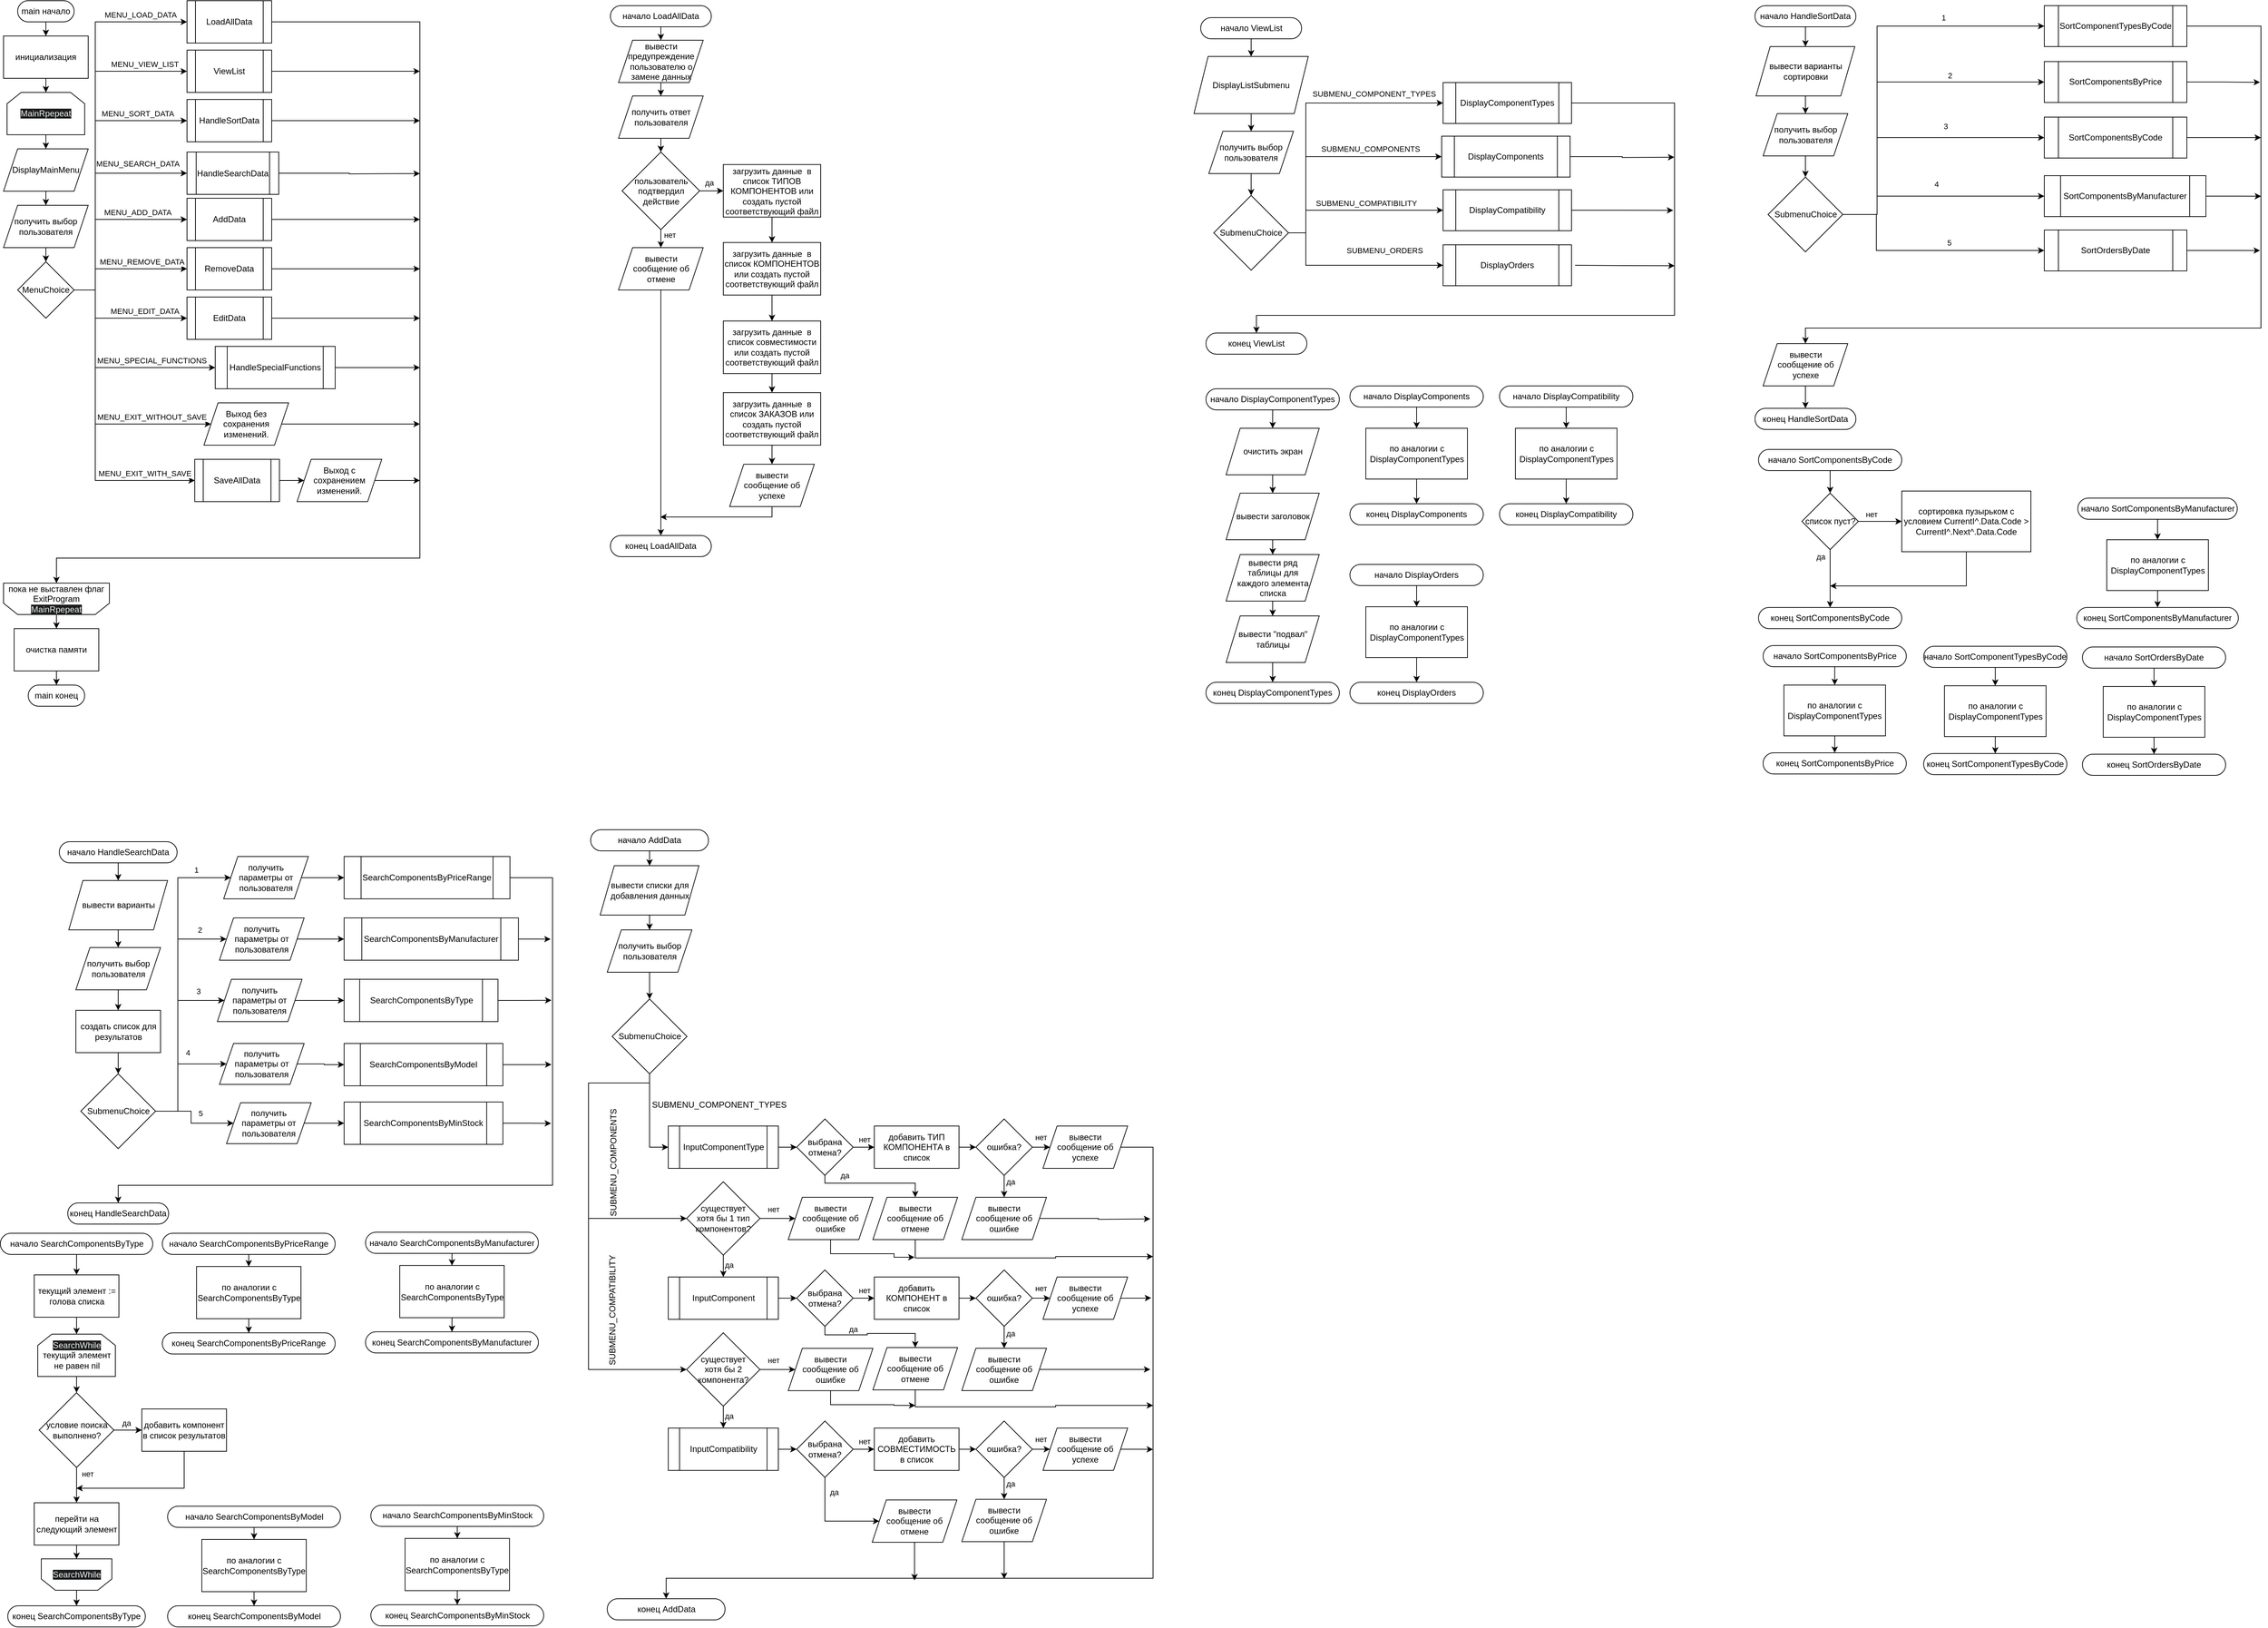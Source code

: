 <mxfile version="26.0.16">
  <diagram name="Page-1" id="EbYdGYrtJyndW1v81q0R">
    <mxGraphModel dx="1364" dy="1698" grid="0" gridSize="10" guides="1" tooltips="1" connect="1" arrows="1" fold="1" page="1" pageScale="1" pageWidth="827" pageHeight="1169" math="0" shadow="0">
      <root>
        <mxCell id="0" />
        <mxCell id="1" parent="0" />
        <mxCell id="yAl3MJMAsBmeyrcgxmFS-5" value="" style="edgeStyle=orthogonalEdgeStyle;rounded=0;orthogonalLoop=1;jettySize=auto;html=1;" edge="1" parent="1" source="yAl3MJMAsBmeyrcgxmFS-1" target="yAl3MJMAsBmeyrcgxmFS-3">
          <mxGeometry relative="1" as="geometry" />
        </mxCell>
        <mxCell id="yAl3MJMAsBmeyrcgxmFS-1" value="main начало" style="html=1;dashed=0;whiteSpace=wrap;shape=mxgraph.dfd.start" vertex="1" parent="1">
          <mxGeometry x="30" y="20" width="80" height="30" as="geometry" />
        </mxCell>
        <mxCell id="yAl3MJMAsBmeyrcgxmFS-2" value="main конец" style="html=1;dashed=0;whiteSpace=wrap;shape=mxgraph.dfd.start" vertex="1" parent="1">
          <mxGeometry x="45" y="990" width="80" height="30" as="geometry" />
        </mxCell>
        <mxCell id="yAl3MJMAsBmeyrcgxmFS-6" value="" style="edgeStyle=orthogonalEdgeStyle;rounded=0;orthogonalLoop=1;jettySize=auto;html=1;" edge="1" parent="1" source="yAl3MJMAsBmeyrcgxmFS-3" target="yAl3MJMAsBmeyrcgxmFS-4">
          <mxGeometry relative="1" as="geometry" />
        </mxCell>
        <mxCell id="yAl3MJMAsBmeyrcgxmFS-3" value="инициализация" style="rounded=0;whiteSpace=wrap;html=1;" vertex="1" parent="1">
          <mxGeometry x="10" y="70" width="120" height="60" as="geometry" />
        </mxCell>
        <mxCell id="yAl3MJMAsBmeyrcgxmFS-15" value="" style="edgeStyle=orthogonalEdgeStyle;rounded=0;orthogonalLoop=1;jettySize=auto;html=1;" edge="1" parent="1" source="yAl3MJMAsBmeyrcgxmFS-4" target="yAl3MJMAsBmeyrcgxmFS-13">
          <mxGeometry relative="1" as="geometry" />
        </mxCell>
        <mxCell id="yAl3MJMAsBmeyrcgxmFS-4" value="&lt;div&gt;&lt;span style=&quot;background-color: rgb(27, 29, 30); color: rgb(240, 240, 240);&quot;&gt;MainRpepeat&lt;/span&gt;&lt;/div&gt;" style="shape=loopLimit;whiteSpace=wrap;html=1;" vertex="1" parent="1">
          <mxGeometry x="15" y="150" width="110" height="60" as="geometry" />
        </mxCell>
        <mxCell id="yAl3MJMAsBmeyrcgxmFS-17" value="" style="edgeStyle=orthogonalEdgeStyle;rounded=0;orthogonalLoop=1;jettySize=auto;html=1;" edge="1" parent="1" source="yAl3MJMAsBmeyrcgxmFS-13" target="yAl3MJMAsBmeyrcgxmFS-16">
          <mxGeometry relative="1" as="geometry" />
        </mxCell>
        <mxCell id="yAl3MJMAsBmeyrcgxmFS-13" value="DisplayMainMenu" style="shape=parallelogram;perimeter=parallelogramPerimeter;whiteSpace=wrap;html=1;fixedSize=1;" vertex="1" parent="1">
          <mxGeometry x="10" y="230" width="120" height="60" as="geometry" />
        </mxCell>
        <mxCell id="yAl3MJMAsBmeyrcgxmFS-19" value="" style="edgeStyle=orthogonalEdgeStyle;rounded=0;orthogonalLoop=1;jettySize=auto;html=1;" edge="1" parent="1" source="yAl3MJMAsBmeyrcgxmFS-16" target="yAl3MJMAsBmeyrcgxmFS-18">
          <mxGeometry relative="1" as="geometry" />
        </mxCell>
        <mxCell id="yAl3MJMAsBmeyrcgxmFS-16" value="получить выбор пользователя" style="shape=parallelogram;perimeter=parallelogramPerimeter;whiteSpace=wrap;html=1;fixedSize=1;" vertex="1" parent="1">
          <mxGeometry x="10" y="310" width="120" height="60" as="geometry" />
        </mxCell>
        <mxCell id="yAl3MJMAsBmeyrcgxmFS-33" style="edgeStyle=orthogonalEdgeStyle;rounded=0;orthogonalLoop=1;jettySize=auto;html=1;exitX=1;exitY=0.5;exitDx=0;exitDy=0;entryX=0;entryY=0.5;entryDx=0;entryDy=0;" edge="1" parent="1" source="yAl3MJMAsBmeyrcgxmFS-18" target="yAl3MJMAsBmeyrcgxmFS-22">
          <mxGeometry relative="1" as="geometry">
            <Array as="points">
              <mxPoint x="140" y="430" />
              <mxPoint x="140" y="50" />
            </Array>
          </mxGeometry>
        </mxCell>
        <mxCell id="yAl3MJMAsBmeyrcgxmFS-44" value="MENU_LOAD_DATA" style="edgeLabel;html=1;align=center;verticalAlign=middle;resizable=0;points=[];" vertex="1" connectable="0" parent="yAl3MJMAsBmeyrcgxmFS-33">
          <mxGeometry x="0.804" y="3" relative="1" as="geometry">
            <mxPoint x="-13" y="-7" as="offset" />
          </mxGeometry>
        </mxCell>
        <mxCell id="yAl3MJMAsBmeyrcgxmFS-34" style="edgeStyle=orthogonalEdgeStyle;rounded=0;orthogonalLoop=1;jettySize=auto;html=1;exitX=1;exitY=0.5;exitDx=0;exitDy=0;entryX=0;entryY=0.5;entryDx=0;entryDy=0;" edge="1" parent="1" source="yAl3MJMAsBmeyrcgxmFS-18" target="yAl3MJMAsBmeyrcgxmFS-23">
          <mxGeometry relative="1" as="geometry">
            <Array as="points">
              <mxPoint x="140" y="430" />
              <mxPoint x="140" y="120" />
            </Array>
          </mxGeometry>
        </mxCell>
        <mxCell id="yAl3MJMAsBmeyrcgxmFS-45" value="MENU_VIEW_LIST" style="edgeLabel;html=1;align=center;verticalAlign=middle;resizable=0;points=[];" vertex="1" connectable="0" parent="yAl3MJMAsBmeyrcgxmFS-34">
          <mxGeometry x="0.723" relative="1" as="geometry">
            <mxPoint x="5" y="-10" as="offset" />
          </mxGeometry>
        </mxCell>
        <mxCell id="yAl3MJMAsBmeyrcgxmFS-35" style="edgeStyle=orthogonalEdgeStyle;rounded=0;orthogonalLoop=1;jettySize=auto;html=1;exitX=1;exitY=0.5;exitDx=0;exitDy=0;entryX=0;entryY=0.5;entryDx=0;entryDy=0;" edge="1" parent="1" source="yAl3MJMAsBmeyrcgxmFS-18" target="yAl3MJMAsBmeyrcgxmFS-24">
          <mxGeometry relative="1" as="geometry">
            <Array as="points">
              <mxPoint x="140" y="430" />
              <mxPoint x="140" y="190" />
            </Array>
          </mxGeometry>
        </mxCell>
        <mxCell id="yAl3MJMAsBmeyrcgxmFS-46" value="MENU_SORT_DATA" style="edgeLabel;html=1;align=center;verticalAlign=middle;resizable=0;points=[];" vertex="1" connectable="0" parent="yAl3MJMAsBmeyrcgxmFS-35">
          <mxGeometry x="0.715" relative="1" as="geometry">
            <mxPoint x="-13" y="-10" as="offset" />
          </mxGeometry>
        </mxCell>
        <mxCell id="yAl3MJMAsBmeyrcgxmFS-36" style="edgeStyle=orthogonalEdgeStyle;rounded=0;orthogonalLoop=1;jettySize=auto;html=1;exitX=1;exitY=0.5;exitDx=0;exitDy=0;entryX=0;entryY=0.5;entryDx=0;entryDy=0;" edge="1" parent="1" source="yAl3MJMAsBmeyrcgxmFS-18" target="yAl3MJMAsBmeyrcgxmFS-25">
          <mxGeometry relative="1" as="geometry">
            <Array as="points">
              <mxPoint x="140" y="430" />
              <mxPoint x="140" y="265" />
            </Array>
          </mxGeometry>
        </mxCell>
        <mxCell id="yAl3MJMAsBmeyrcgxmFS-47" value="MENU_SEARCH_DATA" style="edgeLabel;html=1;align=center;verticalAlign=middle;resizable=0;points=[];" vertex="1" connectable="0" parent="yAl3MJMAsBmeyrcgxmFS-36">
          <mxGeometry x="0.582" relative="1" as="geometry">
            <mxPoint x="-2" y="-14" as="offset" />
          </mxGeometry>
        </mxCell>
        <mxCell id="yAl3MJMAsBmeyrcgxmFS-37" style="edgeStyle=orthogonalEdgeStyle;rounded=0;orthogonalLoop=1;jettySize=auto;html=1;exitX=1;exitY=0.5;exitDx=0;exitDy=0;entryX=0;entryY=0.5;entryDx=0;entryDy=0;" edge="1" parent="1" source="yAl3MJMAsBmeyrcgxmFS-18" target="yAl3MJMAsBmeyrcgxmFS-26">
          <mxGeometry relative="1" as="geometry">
            <Array as="points">
              <mxPoint x="140" y="430" />
              <mxPoint x="140" y="330" />
            </Array>
          </mxGeometry>
        </mxCell>
        <mxCell id="yAl3MJMAsBmeyrcgxmFS-48" value="MENU_ADD_DATA" style="edgeLabel;html=1;align=center;verticalAlign=middle;resizable=0;points=[];" vertex="1" connectable="0" parent="yAl3MJMAsBmeyrcgxmFS-37">
          <mxGeometry x="0.439" y="1" relative="1" as="geometry">
            <mxPoint x="3" y="-9" as="offset" />
          </mxGeometry>
        </mxCell>
        <mxCell id="yAl3MJMAsBmeyrcgxmFS-38" style="edgeStyle=orthogonalEdgeStyle;rounded=0;orthogonalLoop=1;jettySize=auto;html=1;exitX=1;exitY=0.5;exitDx=0;exitDy=0;entryX=0;entryY=0.5;entryDx=0;entryDy=0;" edge="1" parent="1" source="yAl3MJMAsBmeyrcgxmFS-18" target="yAl3MJMAsBmeyrcgxmFS-27">
          <mxGeometry relative="1" as="geometry">
            <Array as="points">
              <mxPoint x="140" y="430" />
              <mxPoint x="140" y="400" />
            </Array>
          </mxGeometry>
        </mxCell>
        <mxCell id="yAl3MJMAsBmeyrcgxmFS-49" value="MENU_REMOVE_DATA" style="edgeLabel;html=1;align=center;verticalAlign=middle;resizable=0;points=[];" vertex="1" connectable="0" parent="yAl3MJMAsBmeyrcgxmFS-38">
          <mxGeometry x="0.326" y="2" relative="1" as="geometry">
            <mxPoint y="-8" as="offset" />
          </mxGeometry>
        </mxCell>
        <mxCell id="yAl3MJMAsBmeyrcgxmFS-39" value="MENU_EDIT_DATA" style="edgeStyle=orthogonalEdgeStyle;rounded=0;orthogonalLoop=1;jettySize=auto;html=1;exitX=1;exitY=0.5;exitDx=0;exitDy=0;entryX=0;entryY=0.5;entryDx=0;entryDy=0;" edge="1" parent="1" source="yAl3MJMAsBmeyrcgxmFS-18" target="yAl3MJMAsBmeyrcgxmFS-28">
          <mxGeometry x="0.4" y="10" relative="1" as="geometry">
            <Array as="points">
              <mxPoint x="140" y="430" />
              <mxPoint x="140" y="470" />
            </Array>
            <mxPoint as="offset" />
          </mxGeometry>
        </mxCell>
        <mxCell id="yAl3MJMAsBmeyrcgxmFS-40" style="edgeStyle=orthogonalEdgeStyle;rounded=0;orthogonalLoop=1;jettySize=auto;html=1;exitX=1;exitY=0.5;exitDx=0;exitDy=0;entryX=0;entryY=0.5;entryDx=0;entryDy=0;" edge="1" parent="1" source="yAl3MJMAsBmeyrcgxmFS-18" target="yAl3MJMAsBmeyrcgxmFS-29">
          <mxGeometry relative="1" as="geometry">
            <Array as="points">
              <mxPoint x="140" y="430" />
              <mxPoint x="140" y="540" />
            </Array>
          </mxGeometry>
        </mxCell>
        <mxCell id="yAl3MJMAsBmeyrcgxmFS-50" value="MENU_SPECIAL_FUNCTIONS" style="edgeLabel;html=1;align=center;verticalAlign=middle;resizable=0;points=[];" vertex="1" connectable="0" parent="yAl3MJMAsBmeyrcgxmFS-40">
          <mxGeometry x="0.526" y="2" relative="1" as="geometry">
            <mxPoint x="-17" y="-8" as="offset" />
          </mxGeometry>
        </mxCell>
        <mxCell id="yAl3MJMAsBmeyrcgxmFS-41" style="edgeStyle=orthogonalEdgeStyle;rounded=0;orthogonalLoop=1;jettySize=auto;html=1;exitX=1;exitY=0.5;exitDx=0;exitDy=0;entryX=0;entryY=0.5;entryDx=0;entryDy=0;" edge="1" parent="1" source="yAl3MJMAsBmeyrcgxmFS-18" target="yAl3MJMAsBmeyrcgxmFS-30">
          <mxGeometry relative="1" as="geometry">
            <Array as="points">
              <mxPoint x="140" y="430" />
              <mxPoint x="140" y="620" />
            </Array>
          </mxGeometry>
        </mxCell>
        <mxCell id="yAl3MJMAsBmeyrcgxmFS-51" value="MENU_EXIT_WITHOUT_SAVE" style="edgeLabel;html=1;align=center;verticalAlign=middle;resizable=0;points=[];" vertex="1" connectable="0" parent="yAl3MJMAsBmeyrcgxmFS-41">
          <mxGeometry x="0.573" y="1" relative="1" as="geometry">
            <mxPoint x="-2" y="-9" as="offset" />
          </mxGeometry>
        </mxCell>
        <mxCell id="yAl3MJMAsBmeyrcgxmFS-42" style="edgeStyle=orthogonalEdgeStyle;rounded=0;orthogonalLoop=1;jettySize=auto;html=1;exitX=1;exitY=0.5;exitDx=0;exitDy=0;entryX=0;entryY=0.5;entryDx=0;entryDy=0;" edge="1" parent="1" source="yAl3MJMAsBmeyrcgxmFS-18" target="yAl3MJMAsBmeyrcgxmFS-31">
          <mxGeometry relative="1" as="geometry">
            <Array as="points">
              <mxPoint x="140" y="430" />
              <mxPoint x="140" y="700" />
            </Array>
          </mxGeometry>
        </mxCell>
        <mxCell id="yAl3MJMAsBmeyrcgxmFS-52" value="MENU_EXIT_WITH_SAVE" style="edgeLabel;html=1;align=center;verticalAlign=middle;resizable=0;points=[];" vertex="1" connectable="0" parent="yAl3MJMAsBmeyrcgxmFS-42">
          <mxGeometry x="0.692" y="1" relative="1" as="geometry">
            <mxPoint x="-3" y="-9" as="offset" />
          </mxGeometry>
        </mxCell>
        <mxCell id="yAl3MJMAsBmeyrcgxmFS-18" value="MenuChoice" style="rhombus;whiteSpace=wrap;html=1;" vertex="1" parent="1">
          <mxGeometry x="30" y="390" width="80" height="80" as="geometry" />
        </mxCell>
        <mxCell id="yAl3MJMAsBmeyrcgxmFS-58" style="edgeStyle=orthogonalEdgeStyle;rounded=0;orthogonalLoop=1;jettySize=auto;html=1;exitX=1;exitY=0.5;exitDx=0;exitDy=0;entryX=0.5;entryY=0;entryDx=0;entryDy=0;" edge="1" parent="1" source="yAl3MJMAsBmeyrcgxmFS-22" target="yAl3MJMAsBmeyrcgxmFS-12">
          <mxGeometry relative="1" as="geometry">
            <Array as="points">
              <mxPoint x="600" y="50" />
              <mxPoint x="600" y="810" />
              <mxPoint x="85" y="810" />
            </Array>
          </mxGeometry>
        </mxCell>
        <mxCell id="yAl3MJMAsBmeyrcgxmFS-22" value="LoadAllData" style="shape=process;whiteSpace=wrap;html=1;backgroundOutline=1;" vertex="1" parent="1">
          <mxGeometry x="270" y="20" width="120" height="60" as="geometry" />
        </mxCell>
        <mxCell id="yAl3MJMAsBmeyrcgxmFS-59" style="edgeStyle=orthogonalEdgeStyle;rounded=0;orthogonalLoop=1;jettySize=auto;html=1;exitX=1;exitY=0.5;exitDx=0;exitDy=0;" edge="1" parent="1" source="yAl3MJMAsBmeyrcgxmFS-23">
          <mxGeometry relative="1" as="geometry">
            <mxPoint x="600" y="120" as="targetPoint" />
          </mxGeometry>
        </mxCell>
        <mxCell id="yAl3MJMAsBmeyrcgxmFS-23" value="ViewList" style="shape=process;whiteSpace=wrap;html=1;backgroundOutline=1;" vertex="1" parent="1">
          <mxGeometry x="270" y="90" width="120" height="60" as="geometry" />
        </mxCell>
        <mxCell id="yAl3MJMAsBmeyrcgxmFS-60" style="edgeStyle=orthogonalEdgeStyle;rounded=0;orthogonalLoop=1;jettySize=auto;html=1;exitX=1;exitY=0.5;exitDx=0;exitDy=0;" edge="1" parent="1" source="yAl3MJMAsBmeyrcgxmFS-24">
          <mxGeometry relative="1" as="geometry">
            <mxPoint x="600" y="190" as="targetPoint" />
          </mxGeometry>
        </mxCell>
        <mxCell id="yAl3MJMAsBmeyrcgxmFS-24" value="HandleSortData" style="shape=process;whiteSpace=wrap;html=1;backgroundOutline=1;" vertex="1" parent="1">
          <mxGeometry x="270" y="160" width="120" height="60" as="geometry" />
        </mxCell>
        <mxCell id="yAl3MJMAsBmeyrcgxmFS-61" style="edgeStyle=orthogonalEdgeStyle;rounded=0;orthogonalLoop=1;jettySize=auto;html=1;exitX=1;exitY=0.5;exitDx=0;exitDy=0;" edge="1" parent="1" source="yAl3MJMAsBmeyrcgxmFS-25">
          <mxGeometry relative="1" as="geometry">
            <mxPoint x="600" y="265" as="targetPoint" />
          </mxGeometry>
        </mxCell>
        <mxCell id="yAl3MJMAsBmeyrcgxmFS-25" value="HandleSearchData" style="shape=process;whiteSpace=wrap;html=1;backgroundOutline=1;" vertex="1" parent="1">
          <mxGeometry x="270" y="234.5" width="130" height="60" as="geometry" />
        </mxCell>
        <mxCell id="yAl3MJMAsBmeyrcgxmFS-62" style="edgeStyle=orthogonalEdgeStyle;rounded=0;orthogonalLoop=1;jettySize=auto;html=1;exitX=1;exitY=0.5;exitDx=0;exitDy=0;" edge="1" parent="1" source="yAl3MJMAsBmeyrcgxmFS-26">
          <mxGeometry relative="1" as="geometry">
            <mxPoint x="600" y="330" as="targetPoint" />
          </mxGeometry>
        </mxCell>
        <mxCell id="yAl3MJMAsBmeyrcgxmFS-26" value="AddData" style="shape=process;whiteSpace=wrap;html=1;backgroundOutline=1;" vertex="1" parent="1">
          <mxGeometry x="270" y="300" width="120" height="60" as="geometry" />
        </mxCell>
        <mxCell id="yAl3MJMAsBmeyrcgxmFS-63" style="edgeStyle=orthogonalEdgeStyle;rounded=0;orthogonalLoop=1;jettySize=auto;html=1;exitX=1;exitY=0.5;exitDx=0;exitDy=0;" edge="1" parent="1" source="yAl3MJMAsBmeyrcgxmFS-27">
          <mxGeometry relative="1" as="geometry">
            <mxPoint x="600" y="400" as="targetPoint" />
          </mxGeometry>
        </mxCell>
        <mxCell id="yAl3MJMAsBmeyrcgxmFS-27" value="RemoveData" style="shape=process;whiteSpace=wrap;html=1;backgroundOutline=1;" vertex="1" parent="1">
          <mxGeometry x="270" y="370" width="120" height="60" as="geometry" />
        </mxCell>
        <mxCell id="yAl3MJMAsBmeyrcgxmFS-64" style="edgeStyle=orthogonalEdgeStyle;rounded=0;orthogonalLoop=1;jettySize=auto;html=1;exitX=1;exitY=0.5;exitDx=0;exitDy=0;" edge="1" parent="1" source="yAl3MJMAsBmeyrcgxmFS-28">
          <mxGeometry relative="1" as="geometry">
            <mxPoint x="600" y="470" as="targetPoint" />
          </mxGeometry>
        </mxCell>
        <mxCell id="yAl3MJMAsBmeyrcgxmFS-28" value="EditData" style="shape=process;whiteSpace=wrap;html=1;backgroundOutline=1;" vertex="1" parent="1">
          <mxGeometry x="270" y="440" width="120" height="60" as="geometry" />
        </mxCell>
        <mxCell id="yAl3MJMAsBmeyrcgxmFS-65" style="edgeStyle=orthogonalEdgeStyle;rounded=0;orthogonalLoop=1;jettySize=auto;html=1;exitX=1;exitY=0.5;exitDx=0;exitDy=0;" edge="1" parent="1" source="yAl3MJMAsBmeyrcgxmFS-29">
          <mxGeometry relative="1" as="geometry">
            <mxPoint x="600" y="540" as="targetPoint" />
          </mxGeometry>
        </mxCell>
        <mxCell id="yAl3MJMAsBmeyrcgxmFS-29" value="HandleSpecialFunctions" style="shape=process;whiteSpace=wrap;html=1;backgroundOutline=1;" vertex="1" parent="1">
          <mxGeometry x="310" y="510" width="170" height="60" as="geometry" />
        </mxCell>
        <mxCell id="yAl3MJMAsBmeyrcgxmFS-66" style="edgeStyle=orthogonalEdgeStyle;rounded=0;orthogonalLoop=1;jettySize=auto;html=1;exitX=1;exitY=0.5;exitDx=0;exitDy=0;" edge="1" parent="1" source="yAl3MJMAsBmeyrcgxmFS-30">
          <mxGeometry relative="1" as="geometry">
            <mxPoint x="600" y="620" as="targetPoint" />
          </mxGeometry>
        </mxCell>
        <mxCell id="yAl3MJMAsBmeyrcgxmFS-30" value="Выход без сохранения изменений." style="shape=parallelogram;perimeter=parallelogramPerimeter;whiteSpace=wrap;html=1;fixedSize=1;" vertex="1" parent="1">
          <mxGeometry x="294" y="590" width="120" height="60" as="geometry" />
        </mxCell>
        <mxCell id="yAl3MJMAsBmeyrcgxmFS-43" value="" style="edgeStyle=orthogonalEdgeStyle;rounded=0;orthogonalLoop=1;jettySize=auto;html=1;" edge="1" parent="1" source="yAl3MJMAsBmeyrcgxmFS-31" target="yAl3MJMAsBmeyrcgxmFS-32">
          <mxGeometry relative="1" as="geometry" />
        </mxCell>
        <mxCell id="yAl3MJMAsBmeyrcgxmFS-31" value="SaveAllData" style="shape=process;whiteSpace=wrap;html=1;backgroundOutline=1;" vertex="1" parent="1">
          <mxGeometry x="281" y="670" width="120" height="60" as="geometry" />
        </mxCell>
        <mxCell id="yAl3MJMAsBmeyrcgxmFS-67" style="edgeStyle=orthogonalEdgeStyle;rounded=0;orthogonalLoop=1;jettySize=auto;html=1;exitX=1;exitY=0.5;exitDx=0;exitDy=0;" edge="1" parent="1" source="yAl3MJMAsBmeyrcgxmFS-32">
          <mxGeometry relative="1" as="geometry">
            <mxPoint x="600" y="700" as="targetPoint" />
          </mxGeometry>
        </mxCell>
        <mxCell id="yAl3MJMAsBmeyrcgxmFS-32" value="Выход с сохранением изменений." style="shape=parallelogram;perimeter=parallelogramPerimeter;whiteSpace=wrap;html=1;fixedSize=1;" vertex="1" parent="1">
          <mxGeometry x="426" y="670" width="120" height="60" as="geometry" />
        </mxCell>
        <mxCell id="yAl3MJMAsBmeyrcgxmFS-10" value="" style="group" vertex="1" connectable="0" parent="1">
          <mxGeometry x="10" y="840" width="150" height="50" as="geometry" />
        </mxCell>
        <mxCell id="yAl3MJMAsBmeyrcgxmFS-11" value="" style="shape=loopLimit;whiteSpace=wrap;html=1;rotation=-180;" vertex="1" parent="yAl3MJMAsBmeyrcgxmFS-10">
          <mxGeometry y="5.556" width="150" height="44.444" as="geometry" />
        </mxCell>
        <mxCell id="yAl3MJMAsBmeyrcgxmFS-12" value="&lt;div&gt;&lt;span style=&quot;color: rgb(240, 240, 240); background-color: rgb(27, 29, 30);&quot;&gt;&lt;span style=&quot;color: rgb(0, 0, 0); text-wrap-mode: nowrap; background-color: rgb(251, 251, 251);&quot;&gt;пока не выставлен флаг&lt;/span&gt;&lt;br style=&quot;padding: 0px; margin: 0px; color: rgb(0, 0, 0); text-wrap-mode: nowrap; background-color: rgb(251, 251, 251);&quot;&gt;&lt;span style=&quot;color: rgb(0, 0, 0); text-wrap-mode: nowrap; background-color: rgb(251, 251, 251);&quot;&gt;ExitProgram&lt;/span&gt;&lt;/span&gt;&lt;/div&gt;&lt;span style=&quot;color: rgb(240, 240, 240); background-color: rgb(27, 29, 30);&quot;&gt;MainRpepeat&lt;/span&gt;" style="text;whiteSpace=wrap;html=1;align=center;verticalAlign=middle;" vertex="1" parent="yAl3MJMAsBmeyrcgxmFS-10">
          <mxGeometry y="5.556" width="150" height="44.444" as="geometry" />
        </mxCell>
        <mxCell id="yAl3MJMAsBmeyrcgxmFS-68" value="" style="edgeStyle=orthogonalEdgeStyle;rounded=0;orthogonalLoop=1;jettySize=auto;html=1;" edge="1" parent="1" source="yAl3MJMAsBmeyrcgxmFS-53" target="yAl3MJMAsBmeyrcgxmFS-2">
          <mxGeometry relative="1" as="geometry" />
        </mxCell>
        <mxCell id="yAl3MJMAsBmeyrcgxmFS-53" value="очистка памяти" style="rounded=0;whiteSpace=wrap;html=1;" vertex="1" parent="1">
          <mxGeometry x="25" y="910" width="120" height="60" as="geometry" />
        </mxCell>
        <mxCell id="yAl3MJMAsBmeyrcgxmFS-54" value="" style="edgeStyle=orthogonalEdgeStyle;rounded=0;orthogonalLoop=1;jettySize=auto;html=1;" edge="1" parent="1" source="yAl3MJMAsBmeyrcgxmFS-12" target="yAl3MJMAsBmeyrcgxmFS-53">
          <mxGeometry relative="1" as="geometry" />
        </mxCell>
        <mxCell id="yAl3MJMAsBmeyrcgxmFS-73" value="" style="edgeStyle=orthogonalEdgeStyle;rounded=0;orthogonalLoop=1;jettySize=auto;html=1;" edge="1" parent="1" source="yAl3MJMAsBmeyrcgxmFS-69" target="yAl3MJMAsBmeyrcgxmFS-72">
          <mxGeometry relative="1" as="geometry" />
        </mxCell>
        <mxCell id="yAl3MJMAsBmeyrcgxmFS-69" value="начало LoadAllData" style="html=1;dashed=0;whiteSpace=wrap;shape=mxgraph.dfd.start" vertex="1" parent="1">
          <mxGeometry x="870" y="27" width="143" height="30" as="geometry" />
        </mxCell>
        <mxCell id="yAl3MJMAsBmeyrcgxmFS-70" value="конец LoadAllData" style="html=1;dashed=0;whiteSpace=wrap;shape=mxgraph.dfd.start" vertex="1" parent="1">
          <mxGeometry x="870" y="778" width="143" height="30" as="geometry" />
        </mxCell>
        <mxCell id="yAl3MJMAsBmeyrcgxmFS-75" value="" style="edgeStyle=orthogonalEdgeStyle;rounded=0;orthogonalLoop=1;jettySize=auto;html=1;" edge="1" parent="1" source="yAl3MJMAsBmeyrcgxmFS-72" target="yAl3MJMAsBmeyrcgxmFS-74">
          <mxGeometry relative="1" as="geometry" />
        </mxCell>
        <mxCell id="yAl3MJMAsBmeyrcgxmFS-72" value="вывести предупреждение пользователю о замене данных" style="shape=parallelogram;perimeter=parallelogramPerimeter;whiteSpace=wrap;html=1;fixedSize=1;" vertex="1" parent="1">
          <mxGeometry x="881.5" y="76" width="120" height="60" as="geometry" />
        </mxCell>
        <mxCell id="yAl3MJMAsBmeyrcgxmFS-77" value="" style="edgeStyle=orthogonalEdgeStyle;rounded=0;orthogonalLoop=1;jettySize=auto;html=1;" edge="1" parent="1" source="yAl3MJMAsBmeyrcgxmFS-74" target="yAl3MJMAsBmeyrcgxmFS-76">
          <mxGeometry relative="1" as="geometry" />
        </mxCell>
        <mxCell id="yAl3MJMAsBmeyrcgxmFS-74" value="получить ответ пользователя" style="shape=parallelogram;perimeter=parallelogramPerimeter;whiteSpace=wrap;html=1;fixedSize=1;" vertex="1" parent="1">
          <mxGeometry x="881.5" y="155" width="120" height="60" as="geometry" />
        </mxCell>
        <mxCell id="yAl3MJMAsBmeyrcgxmFS-78" value="" style="edgeStyle=orthogonalEdgeStyle;rounded=0;orthogonalLoop=1;jettySize=auto;html=1;" edge="1" parent="1" source="yAl3MJMAsBmeyrcgxmFS-79" target="yAl3MJMAsBmeyrcgxmFS-70">
          <mxGeometry relative="1" as="geometry" />
        </mxCell>
        <mxCell id="yAl3MJMAsBmeyrcgxmFS-83" value="" style="edgeStyle=orthogonalEdgeStyle;rounded=0;orthogonalLoop=1;jettySize=auto;html=1;" edge="1" parent="1" source="yAl3MJMAsBmeyrcgxmFS-76" target="yAl3MJMAsBmeyrcgxmFS-82">
          <mxGeometry relative="1" as="geometry" />
        </mxCell>
        <mxCell id="yAl3MJMAsBmeyrcgxmFS-84" value="да" style="edgeLabel;html=1;align=center;verticalAlign=middle;resizable=0;points=[];" vertex="1" connectable="0" parent="yAl3MJMAsBmeyrcgxmFS-83">
          <mxGeometry x="-0.167" y="-1" relative="1" as="geometry">
            <mxPoint x="-1" y="-13" as="offset" />
          </mxGeometry>
        </mxCell>
        <mxCell id="yAl3MJMAsBmeyrcgxmFS-76" value="пользователь подтвердил действие" style="rhombus;whiteSpace=wrap;html=1;" vertex="1" parent="1">
          <mxGeometry x="886.5" y="234.5" width="110" height="110" as="geometry" />
        </mxCell>
        <mxCell id="yAl3MJMAsBmeyrcgxmFS-80" value="" style="edgeStyle=orthogonalEdgeStyle;rounded=0;orthogonalLoop=1;jettySize=auto;html=1;" edge="1" parent="1" source="yAl3MJMAsBmeyrcgxmFS-76" target="yAl3MJMAsBmeyrcgxmFS-79">
          <mxGeometry relative="1" as="geometry">
            <mxPoint x="942" y="345" as="sourcePoint" />
            <mxPoint x="942" y="505" as="targetPoint" />
          </mxGeometry>
        </mxCell>
        <mxCell id="yAl3MJMAsBmeyrcgxmFS-81" value="нет" style="edgeLabel;html=1;align=center;verticalAlign=middle;resizable=0;points=[];" vertex="1" connectable="0" parent="yAl3MJMAsBmeyrcgxmFS-80">
          <mxGeometry x="-0.874" relative="1" as="geometry">
            <mxPoint x="12" y="4" as="offset" />
          </mxGeometry>
        </mxCell>
        <mxCell id="yAl3MJMAsBmeyrcgxmFS-79" value="вывести&lt;br&gt;сообщение об отмене" style="shape=parallelogram;perimeter=parallelogramPerimeter;whiteSpace=wrap;html=1;fixedSize=1;" vertex="1" parent="1">
          <mxGeometry x="881.5" y="370" width="120" height="60" as="geometry" />
        </mxCell>
        <mxCell id="yAl3MJMAsBmeyrcgxmFS-91" value="" style="edgeStyle=orthogonalEdgeStyle;rounded=0;orthogonalLoop=1;jettySize=auto;html=1;" edge="1" parent="1" source="yAl3MJMAsBmeyrcgxmFS-82" target="yAl3MJMAsBmeyrcgxmFS-85">
          <mxGeometry relative="1" as="geometry" />
        </mxCell>
        <mxCell id="yAl3MJMAsBmeyrcgxmFS-82" value="загрузить данные&amp;nbsp; в список ТИПОВ КОМПОНЕНТОВ или создать пустой соответствующий файл" style="rounded=0;whiteSpace=wrap;html=1;" vertex="1" parent="1">
          <mxGeometry x="1030" y="252.25" width="138" height="74.5" as="geometry" />
        </mxCell>
        <mxCell id="yAl3MJMAsBmeyrcgxmFS-93" style="edgeStyle=orthogonalEdgeStyle;rounded=0;orthogonalLoop=1;jettySize=auto;html=1;exitX=0.5;exitY=1;exitDx=0;exitDy=0;entryX=0.5;entryY=0;entryDx=0;entryDy=0;" edge="1" parent="1" source="yAl3MJMAsBmeyrcgxmFS-85" target="yAl3MJMAsBmeyrcgxmFS-86">
          <mxGeometry relative="1" as="geometry" />
        </mxCell>
        <mxCell id="yAl3MJMAsBmeyrcgxmFS-85" value="загрузить данные&amp;nbsp; в список КОМПОНЕНТОВ или создать пустой соответствующий файл" style="rounded=0;whiteSpace=wrap;html=1;" vertex="1" parent="1">
          <mxGeometry x="1030" y="362.75" width="138" height="74.5" as="geometry" />
        </mxCell>
        <mxCell id="yAl3MJMAsBmeyrcgxmFS-95" value="" style="edgeStyle=orthogonalEdgeStyle;rounded=0;orthogonalLoop=1;jettySize=auto;html=1;" edge="1" parent="1" source="yAl3MJMAsBmeyrcgxmFS-86" target="yAl3MJMAsBmeyrcgxmFS-87">
          <mxGeometry relative="1" as="geometry" />
        </mxCell>
        <mxCell id="yAl3MJMAsBmeyrcgxmFS-86" value="загрузить данные&amp;nbsp; в список совместимости или создать пустой соответствующий файл" style="rounded=0;whiteSpace=wrap;html=1;" vertex="1" parent="1">
          <mxGeometry x="1030" y="474" width="138" height="74.5" as="geometry" />
        </mxCell>
        <mxCell id="yAl3MJMAsBmeyrcgxmFS-103" value="" style="edgeStyle=orthogonalEdgeStyle;rounded=0;orthogonalLoop=1;jettySize=auto;html=1;" edge="1" parent="1" source="yAl3MJMAsBmeyrcgxmFS-87" target="yAl3MJMAsBmeyrcgxmFS-102">
          <mxGeometry relative="1" as="geometry" />
        </mxCell>
        <mxCell id="yAl3MJMAsBmeyrcgxmFS-87" value="загрузить данные&amp;nbsp; в список ЗАКАЗОВ или создать пустой соответствующий файл" style="rounded=0;whiteSpace=wrap;html=1;" vertex="1" parent="1">
          <mxGeometry x="1030" y="575.5" width="138" height="74.5" as="geometry" />
        </mxCell>
        <mxCell id="yAl3MJMAsBmeyrcgxmFS-104" style="edgeStyle=orthogonalEdgeStyle;rounded=0;orthogonalLoop=1;jettySize=auto;html=1;exitX=0.5;exitY=1;exitDx=0;exitDy=0;" edge="1" parent="1" source="yAl3MJMAsBmeyrcgxmFS-102">
          <mxGeometry relative="1" as="geometry">
            <mxPoint x="940.769" y="751.769" as="targetPoint" />
            <Array as="points">
              <mxPoint x="1099" y="752" />
            </Array>
          </mxGeometry>
        </mxCell>
        <mxCell id="yAl3MJMAsBmeyrcgxmFS-102" value="вывести&lt;br&gt;сообщение об успехе" style="shape=parallelogram;perimeter=parallelogramPerimeter;whiteSpace=wrap;html=1;fixedSize=1;" vertex="1" parent="1">
          <mxGeometry x="1039" y="677" width="120" height="60" as="geometry" />
        </mxCell>
        <mxCell id="yAl3MJMAsBmeyrcgxmFS-109" value="" style="edgeStyle=orthogonalEdgeStyle;rounded=0;orthogonalLoop=1;jettySize=auto;html=1;" edge="1" parent="1" source="yAl3MJMAsBmeyrcgxmFS-106" target="yAl3MJMAsBmeyrcgxmFS-108">
          <mxGeometry relative="1" as="geometry" />
        </mxCell>
        <mxCell id="yAl3MJMAsBmeyrcgxmFS-106" value="начало ViewList" style="html=1;dashed=0;whiteSpace=wrap;shape=mxgraph.dfd.start" vertex="1" parent="1">
          <mxGeometry x="1706.5" y="44" width="143" height="30" as="geometry" />
        </mxCell>
        <mxCell id="yAl3MJMAsBmeyrcgxmFS-107" value="конец ViewList" style="html=1;dashed=0;whiteSpace=wrap;shape=mxgraph.dfd.start" vertex="1" parent="1">
          <mxGeometry x="1714" y="491" width="143" height="30" as="geometry" />
        </mxCell>
        <mxCell id="yAl3MJMAsBmeyrcgxmFS-111" value="" style="edgeStyle=orthogonalEdgeStyle;rounded=0;orthogonalLoop=1;jettySize=auto;html=1;" edge="1" parent="1" source="yAl3MJMAsBmeyrcgxmFS-108" target="yAl3MJMAsBmeyrcgxmFS-110">
          <mxGeometry relative="1" as="geometry" />
        </mxCell>
        <mxCell id="yAl3MJMAsBmeyrcgxmFS-108" value="DisplayListSubmenu" style="shape=parallelogram;perimeter=parallelogramPerimeter;whiteSpace=wrap;html=1;fixedSize=1;" vertex="1" parent="1">
          <mxGeometry x="1697" y="99" width="162" height="81" as="geometry" />
        </mxCell>
        <mxCell id="yAl3MJMAsBmeyrcgxmFS-113" value="" style="edgeStyle=orthogonalEdgeStyle;rounded=0;orthogonalLoop=1;jettySize=auto;html=1;" edge="1" parent="1" source="yAl3MJMAsBmeyrcgxmFS-110" target="yAl3MJMAsBmeyrcgxmFS-112">
          <mxGeometry relative="1" as="geometry" />
        </mxCell>
        <mxCell id="yAl3MJMAsBmeyrcgxmFS-110" value="получить выбор пользователя" style="shape=parallelogram;perimeter=parallelogramPerimeter;whiteSpace=wrap;html=1;fixedSize=1;" vertex="1" parent="1">
          <mxGeometry x="1718" y="205" width="120" height="60" as="geometry" />
        </mxCell>
        <mxCell id="yAl3MJMAsBmeyrcgxmFS-118" style="edgeStyle=orthogonalEdgeStyle;rounded=0;orthogonalLoop=1;jettySize=auto;html=1;exitX=1;exitY=0.5;exitDx=0;exitDy=0;entryX=0;entryY=0.5;entryDx=0;entryDy=0;" edge="1" parent="1" source="yAl3MJMAsBmeyrcgxmFS-112" target="yAl3MJMAsBmeyrcgxmFS-114">
          <mxGeometry relative="1" as="geometry">
            <Array as="points">
              <mxPoint x="1855.5" y="349" />
              <mxPoint x="1855.5" y="165" />
            </Array>
          </mxGeometry>
        </mxCell>
        <mxCell id="yAl3MJMAsBmeyrcgxmFS-122" value="SUBMENU_COMPONENT_TYPES" style="edgeLabel;html=1;align=center;verticalAlign=middle;resizable=0;points=[];" vertex="1" connectable="0" parent="yAl3MJMAsBmeyrcgxmFS-118">
          <mxGeometry x="0.79" y="-1" relative="1" as="geometry">
            <mxPoint x="-56" y="-14" as="offset" />
          </mxGeometry>
        </mxCell>
        <mxCell id="yAl3MJMAsBmeyrcgxmFS-119" style="edgeStyle=orthogonalEdgeStyle;rounded=0;orthogonalLoop=1;jettySize=auto;html=1;exitX=1;exitY=0.5;exitDx=0;exitDy=0;entryX=0;entryY=0.5;entryDx=0;entryDy=0;" edge="1" parent="1" source="yAl3MJMAsBmeyrcgxmFS-112" target="yAl3MJMAsBmeyrcgxmFS-115">
          <mxGeometry relative="1" as="geometry">
            <Array as="points">
              <mxPoint x="1855.5" y="349" />
              <mxPoint x="1855.5" y="241" />
            </Array>
          </mxGeometry>
        </mxCell>
        <mxCell id="yAl3MJMAsBmeyrcgxmFS-123" value="SUBMENU_COMPONENTS" style="edgeLabel;html=1;align=center;verticalAlign=middle;resizable=0;points=[];" vertex="1" connectable="0" parent="yAl3MJMAsBmeyrcgxmFS-119">
          <mxGeometry x="0.397" y="4" relative="1" as="geometry">
            <mxPoint x="-3" y="-7" as="offset" />
          </mxGeometry>
        </mxCell>
        <mxCell id="yAl3MJMAsBmeyrcgxmFS-120" style="edgeStyle=orthogonalEdgeStyle;rounded=0;orthogonalLoop=1;jettySize=auto;html=1;exitX=1;exitY=0.5;exitDx=0;exitDy=0;entryX=0;entryY=0.5;entryDx=0;entryDy=0;" edge="1" parent="1" source="yAl3MJMAsBmeyrcgxmFS-112" target="yAl3MJMAsBmeyrcgxmFS-117">
          <mxGeometry relative="1" as="geometry">
            <Array as="points">
              <mxPoint x="1855.5" y="349" />
              <mxPoint x="1855.5" y="395" />
            </Array>
          </mxGeometry>
        </mxCell>
        <mxCell id="yAl3MJMAsBmeyrcgxmFS-125" value="SUBMENU_ORDERS" style="edgeLabel;html=1;align=center;verticalAlign=middle;resizable=0;points=[];" vertex="1" connectable="0" parent="yAl3MJMAsBmeyrcgxmFS-120">
          <mxGeometry x="0.419" y="-1" relative="1" as="geometry">
            <mxPoint x="-6" y="-22" as="offset" />
          </mxGeometry>
        </mxCell>
        <mxCell id="yAl3MJMAsBmeyrcgxmFS-121" style="edgeStyle=orthogonalEdgeStyle;rounded=0;orthogonalLoop=1;jettySize=auto;html=1;exitX=1;exitY=0.5;exitDx=0;exitDy=0;entryX=0;entryY=0.5;entryDx=0;entryDy=0;" edge="1" parent="1" source="yAl3MJMAsBmeyrcgxmFS-112" target="yAl3MJMAsBmeyrcgxmFS-116">
          <mxGeometry relative="1" as="geometry">
            <Array as="points">
              <mxPoint x="1855.5" y="349" />
              <mxPoint x="1855.5" y="317" />
            </Array>
          </mxGeometry>
        </mxCell>
        <mxCell id="yAl3MJMAsBmeyrcgxmFS-124" value="SUBMENU_COMPATIBILITY" style="edgeLabel;html=1;align=center;verticalAlign=middle;resizable=0;points=[];" vertex="1" connectable="0" parent="yAl3MJMAsBmeyrcgxmFS-121">
          <mxGeometry x="-0.03" y="4" relative="1" as="geometry">
            <mxPoint x="20" y="-6" as="offset" />
          </mxGeometry>
        </mxCell>
        <mxCell id="yAl3MJMAsBmeyrcgxmFS-112" value="SubmenuChoice" style="rhombus;whiteSpace=wrap;html=1;" vertex="1" parent="1">
          <mxGeometry x="1725" y="296" width="106" height="106" as="geometry" />
        </mxCell>
        <mxCell id="yAl3MJMAsBmeyrcgxmFS-114" value="DisplayComponentTypes" style="shape=process;whiteSpace=wrap;html=1;backgroundOutline=1;" vertex="1" parent="1">
          <mxGeometry x="2050" y="136" width="182" height="58" as="geometry" />
        </mxCell>
        <mxCell id="yAl3MJMAsBmeyrcgxmFS-127" style="edgeStyle=orthogonalEdgeStyle;rounded=0;orthogonalLoop=1;jettySize=auto;html=1;exitX=1;exitY=0.5;exitDx=0;exitDy=0;" edge="1" parent="1" source="yAl3MJMAsBmeyrcgxmFS-115">
          <mxGeometry relative="1" as="geometry">
            <mxPoint x="2377.692" y="241.769" as="targetPoint" />
          </mxGeometry>
        </mxCell>
        <mxCell id="yAl3MJMAsBmeyrcgxmFS-115" value="DisplayComponents" style="shape=process;whiteSpace=wrap;html=1;backgroundOutline=1;" vertex="1" parent="1">
          <mxGeometry x="2048" y="212" width="182" height="58" as="geometry" />
        </mxCell>
        <mxCell id="yAl3MJMAsBmeyrcgxmFS-128" style="edgeStyle=orthogonalEdgeStyle;rounded=0;orthogonalLoop=1;jettySize=auto;html=1;exitX=1;exitY=0.5;exitDx=0;exitDy=0;" edge="1" parent="1" source="yAl3MJMAsBmeyrcgxmFS-116">
          <mxGeometry relative="1" as="geometry">
            <mxPoint x="2376.154" y="317.154" as="targetPoint" />
          </mxGeometry>
        </mxCell>
        <mxCell id="yAl3MJMAsBmeyrcgxmFS-116" value="DisplayCompatibility" style="shape=process;whiteSpace=wrap;html=1;backgroundOutline=1;" vertex="1" parent="1">
          <mxGeometry x="2050" y="288" width="182" height="58" as="geometry" />
        </mxCell>
        <mxCell id="yAl3MJMAsBmeyrcgxmFS-129" style="edgeStyle=orthogonalEdgeStyle;rounded=0;orthogonalLoop=1;jettySize=auto;html=1;exitX=1;exitY=0.5;exitDx=0;exitDy=0;" edge="1" parent="1">
          <mxGeometry relative="1" as="geometry">
            <mxPoint x="2378.077" y="395.615" as="targetPoint" />
            <mxPoint x="2237" y="395.0" as="sourcePoint" />
          </mxGeometry>
        </mxCell>
        <mxCell id="yAl3MJMAsBmeyrcgxmFS-117" value="DisplayOrders" style="shape=process;whiteSpace=wrap;html=1;backgroundOutline=1;" vertex="1" parent="1">
          <mxGeometry x="2050" y="366" width="182" height="58" as="geometry" />
        </mxCell>
        <mxCell id="yAl3MJMAsBmeyrcgxmFS-126" style="edgeStyle=orthogonalEdgeStyle;rounded=0;orthogonalLoop=1;jettySize=auto;html=1;exitX=1;exitY=0.5;exitDx=0;exitDy=0;entryX=0.5;entryY=0.5;entryDx=0;entryDy=-15;entryPerimeter=0;" edge="1" parent="1" source="yAl3MJMAsBmeyrcgxmFS-114" target="yAl3MJMAsBmeyrcgxmFS-107">
          <mxGeometry relative="1" as="geometry">
            <Array as="points">
              <mxPoint x="2378" y="165" />
              <mxPoint x="2378" y="466" />
              <mxPoint x="1786" y="466" />
            </Array>
          </mxGeometry>
        </mxCell>
        <mxCell id="yAl3MJMAsBmeyrcgxmFS-133" value="" style="edgeStyle=orthogonalEdgeStyle;rounded=0;orthogonalLoop=1;jettySize=auto;html=1;" edge="1" parent="1" source="yAl3MJMAsBmeyrcgxmFS-130" target="yAl3MJMAsBmeyrcgxmFS-132">
          <mxGeometry relative="1" as="geometry" />
        </mxCell>
        <mxCell id="yAl3MJMAsBmeyrcgxmFS-130" value="начало DisplayComponentTypes" style="html=1;dashed=0;whiteSpace=wrap;shape=mxgraph.dfd.start" vertex="1" parent="1">
          <mxGeometry x="1714" y="570" width="189" height="30" as="geometry" />
        </mxCell>
        <mxCell id="yAl3MJMAsBmeyrcgxmFS-131" value="конец DisplayComponentTypes" style="html=1;dashed=0;whiteSpace=wrap;shape=mxgraph.dfd.start" vertex="1" parent="1">
          <mxGeometry x="1714" y="986" width="189" height="30" as="geometry" />
        </mxCell>
        <mxCell id="yAl3MJMAsBmeyrcgxmFS-135" value="" style="edgeStyle=orthogonalEdgeStyle;rounded=0;orthogonalLoop=1;jettySize=auto;html=1;" edge="1" parent="1" source="yAl3MJMAsBmeyrcgxmFS-132" target="yAl3MJMAsBmeyrcgxmFS-134">
          <mxGeometry relative="1" as="geometry" />
        </mxCell>
        <mxCell id="yAl3MJMAsBmeyrcgxmFS-132" value="очистить экран" style="shape=parallelogram;perimeter=parallelogramPerimeter;whiteSpace=wrap;html=1;fixedSize=1;" vertex="1" parent="1">
          <mxGeometry x="1742.5" y="626" width="132" height="66" as="geometry" />
        </mxCell>
        <mxCell id="yAl3MJMAsBmeyrcgxmFS-137" style="edgeStyle=orthogonalEdgeStyle;rounded=0;orthogonalLoop=1;jettySize=auto;html=1;exitX=0.5;exitY=1;exitDx=0;exitDy=0;entryX=0.5;entryY=0;entryDx=0;entryDy=0;" edge="1" parent="1" source="yAl3MJMAsBmeyrcgxmFS-134" target="yAl3MJMAsBmeyrcgxmFS-136">
          <mxGeometry relative="1" as="geometry" />
        </mxCell>
        <mxCell id="yAl3MJMAsBmeyrcgxmFS-134" value="вывести заголовок" style="shape=parallelogram;perimeter=parallelogramPerimeter;whiteSpace=wrap;html=1;fixedSize=1;" vertex="1" parent="1">
          <mxGeometry x="1742.5" y="718" width="132" height="66" as="geometry" />
        </mxCell>
        <mxCell id="yAl3MJMAsBmeyrcgxmFS-139" value="" style="edgeStyle=orthogonalEdgeStyle;rounded=0;orthogonalLoop=1;jettySize=auto;html=1;" edge="1" parent="1" source="yAl3MJMAsBmeyrcgxmFS-136" target="yAl3MJMAsBmeyrcgxmFS-138">
          <mxGeometry relative="1" as="geometry" />
        </mxCell>
        <mxCell id="yAl3MJMAsBmeyrcgxmFS-136" value="вывести ряд&lt;br&gt;таблицы для&lt;br&gt;каждого элемента списка" style="shape=parallelogram;perimeter=parallelogramPerimeter;whiteSpace=wrap;html=1;fixedSize=1;" vertex="1" parent="1">
          <mxGeometry x="1742.5" y="805" width="132" height="66" as="geometry" />
        </mxCell>
        <mxCell id="yAl3MJMAsBmeyrcgxmFS-140" value="" style="edgeStyle=orthogonalEdgeStyle;rounded=0;orthogonalLoop=1;jettySize=auto;html=1;" edge="1" parent="1" source="yAl3MJMAsBmeyrcgxmFS-138" target="yAl3MJMAsBmeyrcgxmFS-131">
          <mxGeometry relative="1" as="geometry" />
        </mxCell>
        <mxCell id="yAl3MJMAsBmeyrcgxmFS-138" value="вывести &quot;подвал&quot; таблицы" style="shape=parallelogram;perimeter=parallelogramPerimeter;whiteSpace=wrap;html=1;fixedSize=1;" vertex="1" parent="1">
          <mxGeometry x="1742.5" y="892" width="132" height="66" as="geometry" />
        </mxCell>
        <mxCell id="yAl3MJMAsBmeyrcgxmFS-154" value="" style="edgeStyle=orthogonalEdgeStyle;rounded=0;orthogonalLoop=1;jettySize=auto;html=1;" edge="1" parent="1" source="yAl3MJMAsBmeyrcgxmFS-142" target="yAl3MJMAsBmeyrcgxmFS-153">
          <mxGeometry relative="1" as="geometry" />
        </mxCell>
        <mxCell id="yAl3MJMAsBmeyrcgxmFS-142" value="начало DisplayComponents" style="html=1;dashed=0;whiteSpace=wrap;shape=mxgraph.dfd.start" vertex="1" parent="1">
          <mxGeometry x="1918" y="566" width="189" height="30" as="geometry" />
        </mxCell>
        <mxCell id="yAl3MJMAsBmeyrcgxmFS-156" value="" style="edgeStyle=orthogonalEdgeStyle;rounded=0;orthogonalLoop=1;jettySize=auto;html=1;" edge="1" parent="1" source="yAl3MJMAsBmeyrcgxmFS-153" target="yAl3MJMAsBmeyrcgxmFS-155">
          <mxGeometry relative="1" as="geometry" />
        </mxCell>
        <mxCell id="yAl3MJMAsBmeyrcgxmFS-153" value="по аналогии с&lt;div&gt;DisplayComponentTypes&lt;/div&gt;" style="rounded=0;whiteSpace=wrap;html=1;" vertex="1" parent="1">
          <mxGeometry x="1940.5" y="626" width="144" height="72" as="geometry" />
        </mxCell>
        <mxCell id="yAl3MJMAsBmeyrcgxmFS-155" value="конец DisplayComponents" style="html=1;dashed=0;whiteSpace=wrap;shape=mxgraph.dfd.start" vertex="1" parent="1">
          <mxGeometry x="1918" y="733" width="189" height="30" as="geometry" />
        </mxCell>
        <mxCell id="yAl3MJMAsBmeyrcgxmFS-157" value="" style="edgeStyle=orthogonalEdgeStyle;rounded=0;orthogonalLoop=1;jettySize=auto;html=1;" edge="1" source="yAl3MJMAsBmeyrcgxmFS-158" target="yAl3MJMAsBmeyrcgxmFS-160" parent="1">
          <mxGeometry relative="1" as="geometry" />
        </mxCell>
        <mxCell id="yAl3MJMAsBmeyrcgxmFS-158" value="начало DisplayCompatibility" style="html=1;dashed=0;whiteSpace=wrap;shape=mxgraph.dfd.start" vertex="1" parent="1">
          <mxGeometry x="2130" y="566" width="189" height="30" as="geometry" />
        </mxCell>
        <mxCell id="yAl3MJMAsBmeyrcgxmFS-159" value="" style="edgeStyle=orthogonalEdgeStyle;rounded=0;orthogonalLoop=1;jettySize=auto;html=1;" edge="1" source="yAl3MJMAsBmeyrcgxmFS-160" target="yAl3MJMAsBmeyrcgxmFS-161" parent="1">
          <mxGeometry relative="1" as="geometry" />
        </mxCell>
        <mxCell id="yAl3MJMAsBmeyrcgxmFS-160" value="по аналогии с&lt;div&gt;DisplayComponentTypes&lt;/div&gt;" style="rounded=0;whiteSpace=wrap;html=1;" vertex="1" parent="1">
          <mxGeometry x="2152.5" y="626" width="144" height="72" as="geometry" />
        </mxCell>
        <mxCell id="yAl3MJMAsBmeyrcgxmFS-161" value="конец DisplayCompatibility" style="html=1;dashed=0;whiteSpace=wrap;shape=mxgraph.dfd.start" vertex="1" parent="1">
          <mxGeometry x="2130" y="733" width="189" height="30" as="geometry" />
        </mxCell>
        <mxCell id="yAl3MJMAsBmeyrcgxmFS-162" value="" style="edgeStyle=orthogonalEdgeStyle;rounded=0;orthogonalLoop=1;jettySize=auto;html=1;" edge="1" source="yAl3MJMAsBmeyrcgxmFS-163" target="yAl3MJMAsBmeyrcgxmFS-165" parent="1">
          <mxGeometry relative="1" as="geometry" />
        </mxCell>
        <mxCell id="yAl3MJMAsBmeyrcgxmFS-163" value="начало DisplayOrders" style="html=1;dashed=0;whiteSpace=wrap;shape=mxgraph.dfd.start" vertex="1" parent="1">
          <mxGeometry x="1918" y="819" width="189" height="30" as="geometry" />
        </mxCell>
        <mxCell id="yAl3MJMAsBmeyrcgxmFS-164" value="" style="edgeStyle=orthogonalEdgeStyle;rounded=0;orthogonalLoop=1;jettySize=auto;html=1;" edge="1" source="yAl3MJMAsBmeyrcgxmFS-165" target="yAl3MJMAsBmeyrcgxmFS-166" parent="1">
          <mxGeometry relative="1" as="geometry" />
        </mxCell>
        <mxCell id="yAl3MJMAsBmeyrcgxmFS-165" value="по аналогии с&lt;div&gt;DisplayComponentTypes&lt;/div&gt;" style="rounded=0;whiteSpace=wrap;html=1;" vertex="1" parent="1">
          <mxGeometry x="1940.5" y="879" width="144" height="72" as="geometry" />
        </mxCell>
        <mxCell id="yAl3MJMAsBmeyrcgxmFS-166" value="конец DisplayOrders" style="html=1;dashed=0;whiteSpace=wrap;shape=mxgraph.dfd.start" vertex="1" parent="1">
          <mxGeometry x="1918" y="986" width="189" height="30" as="geometry" />
        </mxCell>
        <mxCell id="yAl3MJMAsBmeyrcgxmFS-172" value="" style="edgeStyle=orthogonalEdgeStyle;rounded=0;orthogonalLoop=1;jettySize=auto;html=1;" edge="1" parent="1" source="yAl3MJMAsBmeyrcgxmFS-168" target="yAl3MJMAsBmeyrcgxmFS-171">
          <mxGeometry relative="1" as="geometry" />
        </mxCell>
        <mxCell id="yAl3MJMAsBmeyrcgxmFS-168" value="начало HandleSortData" style="html=1;dashed=0;whiteSpace=wrap;shape=mxgraph.dfd.start" vertex="1" parent="1">
          <mxGeometry x="2492" y="27" width="143" height="30" as="geometry" />
        </mxCell>
        <mxCell id="yAl3MJMAsBmeyrcgxmFS-169" value="конец HandleSortData" style="html=1;dashed=0;whiteSpace=wrap;shape=mxgraph.dfd.start" vertex="1" parent="1">
          <mxGeometry x="2492" y="597.75" width="143" height="30" as="geometry" />
        </mxCell>
        <mxCell id="yAl3MJMAsBmeyrcgxmFS-175" value="" style="edgeStyle=orthogonalEdgeStyle;rounded=0;orthogonalLoop=1;jettySize=auto;html=1;" edge="1" parent="1" source="yAl3MJMAsBmeyrcgxmFS-171" target="yAl3MJMAsBmeyrcgxmFS-174">
          <mxGeometry relative="1" as="geometry" />
        </mxCell>
        <mxCell id="yAl3MJMAsBmeyrcgxmFS-171" value="вывести варианты сортировки" style="shape=parallelogram;perimeter=parallelogramPerimeter;whiteSpace=wrap;html=1;fixedSize=1;" vertex="1" parent="1">
          <mxGeometry x="2493.5" y="85" width="140" height="70" as="geometry" />
        </mxCell>
        <mxCell id="yAl3MJMAsBmeyrcgxmFS-177" value="" style="edgeStyle=orthogonalEdgeStyle;rounded=0;orthogonalLoop=1;jettySize=auto;html=1;" edge="1" parent="1" source="yAl3MJMAsBmeyrcgxmFS-174" target="yAl3MJMAsBmeyrcgxmFS-176">
          <mxGeometry relative="1" as="geometry" />
        </mxCell>
        <mxCell id="yAl3MJMAsBmeyrcgxmFS-174" value="получить выбор пользователя" style="shape=parallelogram;perimeter=parallelogramPerimeter;whiteSpace=wrap;html=1;fixedSize=1;" vertex="1" parent="1">
          <mxGeometry x="2503.5" y="180" width="120" height="60" as="geometry" />
        </mxCell>
        <mxCell id="yAl3MJMAsBmeyrcgxmFS-185" style="edgeStyle=orthogonalEdgeStyle;rounded=0;orthogonalLoop=1;jettySize=auto;html=1;exitX=1;exitY=0.5;exitDx=0;exitDy=0;entryX=0;entryY=0.5;entryDx=0;entryDy=0;" edge="1" parent="1" source="yAl3MJMAsBmeyrcgxmFS-176" target="yAl3MJMAsBmeyrcgxmFS-179">
          <mxGeometry relative="1" as="geometry">
            <Array as="points">
              <mxPoint x="2665" y="323" />
              <mxPoint x="2665" y="56" />
            </Array>
          </mxGeometry>
        </mxCell>
        <mxCell id="yAl3MJMAsBmeyrcgxmFS-190" value="1" style="edgeLabel;html=1;align=center;verticalAlign=middle;resizable=0;points=[];" vertex="1" connectable="0" parent="yAl3MJMAsBmeyrcgxmFS-185">
          <mxGeometry x="0.494" relative="1" as="geometry">
            <mxPoint x="-3" y="-12" as="offset" />
          </mxGeometry>
        </mxCell>
        <mxCell id="yAl3MJMAsBmeyrcgxmFS-186" style="edgeStyle=orthogonalEdgeStyle;rounded=0;orthogonalLoop=1;jettySize=auto;html=1;exitX=1;exitY=0.5;exitDx=0;exitDy=0;entryX=0;entryY=0.5;entryDx=0;entryDy=0;" edge="1" parent="1" source="yAl3MJMAsBmeyrcgxmFS-176" target="yAl3MJMAsBmeyrcgxmFS-183">
          <mxGeometry relative="1" as="geometry">
            <Array as="points">
              <mxPoint x="2665" y="323" />
              <mxPoint x="2665" y="135" />
            </Array>
          </mxGeometry>
        </mxCell>
        <mxCell id="yAl3MJMAsBmeyrcgxmFS-191" value="2" style="edgeLabel;html=1;align=center;verticalAlign=middle;resizable=0;points=[];" vertex="1" connectable="0" parent="yAl3MJMAsBmeyrcgxmFS-186">
          <mxGeometry x="0.449" y="1" relative="1" as="geometry">
            <mxPoint x="-4" y="-9" as="offset" />
          </mxGeometry>
        </mxCell>
        <mxCell id="yAl3MJMAsBmeyrcgxmFS-187" style="edgeStyle=orthogonalEdgeStyle;rounded=0;orthogonalLoop=1;jettySize=auto;html=1;exitX=1;exitY=0.5;exitDx=0;exitDy=0;entryX=0;entryY=0.5;entryDx=0;entryDy=0;" edge="1" parent="1" source="yAl3MJMAsBmeyrcgxmFS-176" target="yAl3MJMAsBmeyrcgxmFS-182">
          <mxGeometry relative="1" as="geometry">
            <Array as="points">
              <mxPoint x="2665" y="323" />
              <mxPoint x="2665" y="214" />
            </Array>
          </mxGeometry>
        </mxCell>
        <mxCell id="yAl3MJMAsBmeyrcgxmFS-192" value="3" style="edgeLabel;html=1;align=center;verticalAlign=middle;resizable=0;points=[];" vertex="1" connectable="0" parent="yAl3MJMAsBmeyrcgxmFS-187">
          <mxGeometry x="0.315" y="5" relative="1" as="geometry">
            <mxPoint x="-5" y="-11" as="offset" />
          </mxGeometry>
        </mxCell>
        <mxCell id="yAl3MJMAsBmeyrcgxmFS-188" style="edgeStyle=orthogonalEdgeStyle;rounded=0;orthogonalLoop=1;jettySize=auto;html=1;exitX=1;exitY=0.5;exitDx=0;exitDy=0;entryX=0;entryY=0.5;entryDx=0;entryDy=0;" edge="1" parent="1" source="yAl3MJMAsBmeyrcgxmFS-176" target="yAl3MJMAsBmeyrcgxmFS-184">
          <mxGeometry relative="1" as="geometry">
            <Array as="points">
              <mxPoint x="2664" y="323" />
              <mxPoint x="2664" y="374" />
            </Array>
          </mxGeometry>
        </mxCell>
        <mxCell id="yAl3MJMAsBmeyrcgxmFS-193" value="5" style="edgeLabel;html=1;align=center;verticalAlign=middle;resizable=0;points=[];" vertex="1" connectable="0" parent="yAl3MJMAsBmeyrcgxmFS-188">
          <mxGeometry x="0.243" y="-3" relative="1" as="geometry">
            <mxPoint x="-8" y="-14" as="offset" />
          </mxGeometry>
        </mxCell>
        <mxCell id="yAl3MJMAsBmeyrcgxmFS-189" value="4" style="edgeStyle=orthogonalEdgeStyle;rounded=0;orthogonalLoop=1;jettySize=auto;html=1;exitX=1;exitY=0.5;exitDx=0;exitDy=0;entryX=0;entryY=0.5;entryDx=0;entryDy=0;" edge="1" parent="1" source="yAl3MJMAsBmeyrcgxmFS-176" target="yAl3MJMAsBmeyrcgxmFS-181">
          <mxGeometry x="0.024" y="17" relative="1" as="geometry">
            <Array as="points">
              <mxPoint x="2665" y="323" />
              <mxPoint x="2665" y="297" />
            </Array>
            <mxPoint x="-1" as="offset" />
          </mxGeometry>
        </mxCell>
        <mxCell id="yAl3MJMAsBmeyrcgxmFS-176" value="SubmenuChoice" style="rhombus;whiteSpace=wrap;html=1;" vertex="1" parent="1">
          <mxGeometry x="2510.5" y="270" width="106" height="106" as="geometry" />
        </mxCell>
        <mxCell id="yAl3MJMAsBmeyrcgxmFS-195" style="edgeStyle=orthogonalEdgeStyle;rounded=0;orthogonalLoop=1;jettySize=auto;html=1;exitX=1;exitY=0.5;exitDx=0;exitDy=0;entryX=0.5;entryY=0;entryDx=0;entryDy=0;" edge="1" parent="1" source="yAl3MJMAsBmeyrcgxmFS-179" target="yAl3MJMAsBmeyrcgxmFS-194">
          <mxGeometry relative="1" as="geometry">
            <Array as="points">
              <mxPoint x="3209" y="56" />
              <mxPoint x="3209" y="484" />
            </Array>
          </mxGeometry>
        </mxCell>
        <mxCell id="yAl3MJMAsBmeyrcgxmFS-179" value="&lt;span style=&quot;text-align: left;&quot;&gt;SortComponentTypesByCode&lt;/span&gt;" style="shape=process;whiteSpace=wrap;html=1;backgroundOutline=1;" vertex="1" parent="1">
          <mxGeometry x="2902" y="27" width="202" height="58" as="geometry" />
        </mxCell>
        <mxCell id="yAl3MJMAsBmeyrcgxmFS-198" style="edgeStyle=orthogonalEdgeStyle;rounded=0;orthogonalLoop=1;jettySize=auto;html=1;exitX=1;exitY=0.5;exitDx=0;exitDy=0;" edge="1" parent="1" source="yAl3MJMAsBmeyrcgxmFS-181">
          <mxGeometry relative="1" as="geometry">
            <mxPoint x="3209.231" y="297.154" as="targetPoint" />
          </mxGeometry>
        </mxCell>
        <mxCell id="yAl3MJMAsBmeyrcgxmFS-181" value="&lt;span style=&quot;text-align: left;&quot;&gt;SortComponentsByManufacturer&lt;/span&gt;" style="shape=process;whiteSpace=wrap;html=1;backgroundOutline=1;" vertex="1" parent="1">
          <mxGeometry x="2902" y="268" width="229" height="58" as="geometry" />
        </mxCell>
        <mxCell id="yAl3MJMAsBmeyrcgxmFS-197" style="edgeStyle=orthogonalEdgeStyle;rounded=0;orthogonalLoop=1;jettySize=auto;html=1;exitX=1;exitY=0.5;exitDx=0;exitDy=0;" edge="1" parent="1" source="yAl3MJMAsBmeyrcgxmFS-182">
          <mxGeometry relative="1" as="geometry">
            <mxPoint x="3209" y="214" as="targetPoint" />
          </mxGeometry>
        </mxCell>
        <mxCell id="yAl3MJMAsBmeyrcgxmFS-182" value="&lt;span style=&quot;text-align: left;&quot;&gt;SortComponentsByCode&lt;/span&gt;" style="shape=process;whiteSpace=wrap;html=1;backgroundOutline=1;" vertex="1" parent="1">
          <mxGeometry x="2902" y="185" width="202" height="58" as="geometry" />
        </mxCell>
        <mxCell id="yAl3MJMAsBmeyrcgxmFS-196" style="edgeStyle=orthogonalEdgeStyle;rounded=0;orthogonalLoop=1;jettySize=auto;html=1;exitX=1;exitY=0.5;exitDx=0;exitDy=0;" edge="1" parent="1" source="yAl3MJMAsBmeyrcgxmFS-183">
          <mxGeometry relative="1" as="geometry">
            <mxPoint x="3207.692" y="135.615" as="targetPoint" />
          </mxGeometry>
        </mxCell>
        <mxCell id="yAl3MJMAsBmeyrcgxmFS-183" value="&lt;span style=&quot;text-align: left;&quot;&gt;SortComponentsByPrice&lt;/span&gt;" style="shape=process;whiteSpace=wrap;html=1;backgroundOutline=1;" vertex="1" parent="1">
          <mxGeometry x="2902" y="106.25" width="202" height="58" as="geometry" />
        </mxCell>
        <mxCell id="yAl3MJMAsBmeyrcgxmFS-199" style="edgeStyle=orthogonalEdgeStyle;rounded=0;orthogonalLoop=1;jettySize=auto;html=1;exitX=1;exitY=0.5;exitDx=0;exitDy=0;" edge="1" parent="1" source="yAl3MJMAsBmeyrcgxmFS-184">
          <mxGeometry relative="1" as="geometry">
            <mxPoint x="3207.692" y="374.077" as="targetPoint" />
          </mxGeometry>
        </mxCell>
        <mxCell id="yAl3MJMAsBmeyrcgxmFS-184" value="&lt;span style=&quot;text-align: left;&quot;&gt;SortOrdersByDate&lt;/span&gt;" style="shape=process;whiteSpace=wrap;html=1;backgroundOutline=1;" vertex="1" parent="1">
          <mxGeometry x="2902" y="345" width="202" height="58" as="geometry" />
        </mxCell>
        <mxCell id="yAl3MJMAsBmeyrcgxmFS-201" value="" style="edgeStyle=orthogonalEdgeStyle;rounded=0;orthogonalLoop=1;jettySize=auto;html=1;" edge="1" parent="1" source="yAl3MJMAsBmeyrcgxmFS-194" target="yAl3MJMAsBmeyrcgxmFS-169">
          <mxGeometry relative="1" as="geometry" />
        </mxCell>
        <mxCell id="yAl3MJMAsBmeyrcgxmFS-194" value="вывести&lt;br&gt;сообщение об успехе" style="shape=parallelogram;perimeter=parallelogramPerimeter;whiteSpace=wrap;html=1;fixedSize=1;" vertex="1" parent="1">
          <mxGeometry x="2503.5" y="506" width="120" height="60" as="geometry" />
        </mxCell>
        <mxCell id="yAl3MJMAsBmeyrcgxmFS-204" value="" style="edgeStyle=orthogonalEdgeStyle;rounded=0;orthogonalLoop=1;jettySize=auto;html=1;" edge="1" parent="1" source="yAl3MJMAsBmeyrcgxmFS-202" target="yAl3MJMAsBmeyrcgxmFS-203">
          <mxGeometry relative="1" as="geometry" />
        </mxCell>
        <mxCell id="yAl3MJMAsBmeyrcgxmFS-202" value="начало&amp;nbsp;&lt;span style=&quot;text-align: left;&quot;&gt;SortComponentsByCode&lt;/span&gt;" style="html=1;dashed=0;whiteSpace=wrap;shape=mxgraph.dfd.start" vertex="1" parent="1">
          <mxGeometry x="2497" y="656" width="203" height="30" as="geometry" />
        </mxCell>
        <mxCell id="yAl3MJMAsBmeyrcgxmFS-207" value="" style="edgeStyle=orthogonalEdgeStyle;rounded=0;orthogonalLoop=1;jettySize=auto;html=1;" edge="1" parent="1" source="yAl3MJMAsBmeyrcgxmFS-203" target="yAl3MJMAsBmeyrcgxmFS-206">
          <mxGeometry relative="1" as="geometry" />
        </mxCell>
        <mxCell id="yAl3MJMAsBmeyrcgxmFS-208" value="нет" style="edgeLabel;html=1;align=center;verticalAlign=middle;resizable=0;points=[];" vertex="1" connectable="0" parent="yAl3MJMAsBmeyrcgxmFS-207">
          <mxGeometry x="-0.251" y="-5" relative="1" as="geometry">
            <mxPoint x="-5" y="-15" as="offset" />
          </mxGeometry>
        </mxCell>
        <mxCell id="yAl3MJMAsBmeyrcgxmFS-209" value="" style="edgeStyle=orthogonalEdgeStyle;rounded=0;orthogonalLoop=1;jettySize=auto;html=1;" edge="1" parent="1" source="yAl3MJMAsBmeyrcgxmFS-203" target="yAl3MJMAsBmeyrcgxmFS-205">
          <mxGeometry relative="1" as="geometry" />
        </mxCell>
        <mxCell id="yAl3MJMAsBmeyrcgxmFS-210" value="да" style="edgeLabel;html=1;align=center;verticalAlign=middle;resizable=0;points=[];" vertex="1" connectable="0" parent="yAl3MJMAsBmeyrcgxmFS-209">
          <mxGeometry x="0.03" relative="1" as="geometry">
            <mxPoint x="-14" y="-32" as="offset" />
          </mxGeometry>
        </mxCell>
        <mxCell id="yAl3MJMAsBmeyrcgxmFS-203" value="список пуст?" style="rhombus;whiteSpace=wrap;html=1;" vertex="1" parent="1">
          <mxGeometry x="2558.5" y="718" width="80" height="80" as="geometry" />
        </mxCell>
        <mxCell id="yAl3MJMAsBmeyrcgxmFS-205" value="конец&amp;nbsp;&lt;span style=&quot;text-align: left;&quot;&gt;SortComponentsByCode&lt;/span&gt;" style="html=1;dashed=0;whiteSpace=wrap;shape=mxgraph.dfd.start" vertex="1" parent="1">
          <mxGeometry x="2497" y="880" width="203" height="30" as="geometry" />
        </mxCell>
        <mxCell id="yAl3MJMAsBmeyrcgxmFS-211" style="edgeStyle=orthogonalEdgeStyle;rounded=0;orthogonalLoop=1;jettySize=auto;html=1;exitX=0.5;exitY=1;exitDx=0;exitDy=0;" edge="1" parent="1" source="yAl3MJMAsBmeyrcgxmFS-206">
          <mxGeometry relative="1" as="geometry">
            <mxPoint x="2598.462" y="849.462" as="targetPoint" />
            <Array as="points">
              <mxPoint x="2792" y="849" />
            </Array>
          </mxGeometry>
        </mxCell>
        <mxCell id="yAl3MJMAsBmeyrcgxmFS-206" value="сортировка пузырьком с условием&amp;nbsp;CurrentI^.Data.Code &amp;gt; CurrentI^.Next^.Data.Code" style="rounded=0;whiteSpace=wrap;html=1;" vertex="1" parent="1">
          <mxGeometry x="2700" y="715" width="183" height="86" as="geometry" />
        </mxCell>
        <mxCell id="yAl3MJMAsBmeyrcgxmFS-215" value="" style="edgeStyle=orthogonalEdgeStyle;rounded=0;orthogonalLoop=1;jettySize=auto;html=1;" edge="1" parent="1" source="yAl3MJMAsBmeyrcgxmFS-212" target="yAl3MJMAsBmeyrcgxmFS-213">
          <mxGeometry relative="1" as="geometry" />
        </mxCell>
        <mxCell id="yAl3MJMAsBmeyrcgxmFS-212" value="начало&amp;nbsp;&lt;span style=&quot;text-align: left;&quot;&gt;SortComponentsByPrice&lt;/span&gt;" style="html=1;dashed=0;whiteSpace=wrap;shape=mxgraph.dfd.start" vertex="1" parent="1">
          <mxGeometry x="2503.5" y="934" width="203" height="30" as="geometry" />
        </mxCell>
        <mxCell id="yAl3MJMAsBmeyrcgxmFS-213" value="по аналогии с&lt;div&gt;DisplayComponentTypes&lt;/div&gt;" style="rounded=0;whiteSpace=wrap;html=1;" vertex="1" parent="1">
          <mxGeometry x="2533" y="990" width="144" height="72" as="geometry" />
        </mxCell>
        <mxCell id="yAl3MJMAsBmeyrcgxmFS-214" value="конец&amp;nbsp;&lt;span style=&quot;text-align: left;&quot;&gt;SortComponentsByPrice&lt;/span&gt;" style="html=1;dashed=0;whiteSpace=wrap;shape=mxgraph.dfd.start" vertex="1" parent="1">
          <mxGeometry x="2503.5" y="1086" width="203" height="30" as="geometry" />
        </mxCell>
        <mxCell id="yAl3MJMAsBmeyrcgxmFS-216" style="edgeStyle=orthogonalEdgeStyle;rounded=0;orthogonalLoop=1;jettySize=auto;html=1;exitX=0.5;exitY=1;exitDx=0;exitDy=0;entryX=0.5;entryY=0.5;entryDx=0;entryDy=-15;entryPerimeter=0;" edge="1" parent="1" source="yAl3MJMAsBmeyrcgxmFS-213" target="yAl3MJMAsBmeyrcgxmFS-214">
          <mxGeometry relative="1" as="geometry" />
        </mxCell>
        <mxCell id="yAl3MJMAsBmeyrcgxmFS-217" value="" style="edgeStyle=orthogonalEdgeStyle;rounded=0;orthogonalLoop=1;jettySize=auto;html=1;" edge="1" source="yAl3MJMAsBmeyrcgxmFS-218" target="yAl3MJMAsBmeyrcgxmFS-219" parent="1">
          <mxGeometry relative="1" as="geometry" />
        </mxCell>
        <mxCell id="yAl3MJMAsBmeyrcgxmFS-218" value="начало&amp;nbsp;&lt;span style=&quot;text-align: left;&quot;&gt;SortComponentTypesByCode&lt;/span&gt;" style="html=1;dashed=0;whiteSpace=wrap;shape=mxgraph.dfd.start" vertex="1" parent="1">
          <mxGeometry x="2731" y="935" width="203" height="30" as="geometry" />
        </mxCell>
        <mxCell id="yAl3MJMAsBmeyrcgxmFS-219" value="по аналогии с&lt;div&gt;DisplayComponentTypes&lt;/div&gt;" style="rounded=0;whiteSpace=wrap;html=1;" vertex="1" parent="1">
          <mxGeometry x="2760.5" y="991" width="144" height="72" as="geometry" />
        </mxCell>
        <mxCell id="yAl3MJMAsBmeyrcgxmFS-220" value="конец&amp;nbsp;&lt;span style=&quot;text-align: left;&quot;&gt;SortComponentTypesByCode&lt;/span&gt;" style="html=1;dashed=0;whiteSpace=wrap;shape=mxgraph.dfd.start" vertex="1" parent="1">
          <mxGeometry x="2731" y="1087" width="203" height="30" as="geometry" />
        </mxCell>
        <mxCell id="yAl3MJMAsBmeyrcgxmFS-221" style="edgeStyle=orthogonalEdgeStyle;rounded=0;orthogonalLoop=1;jettySize=auto;html=1;exitX=0.5;exitY=1;exitDx=0;exitDy=0;entryX=0.5;entryY=0.5;entryDx=0;entryDy=-15;entryPerimeter=0;" edge="1" source="yAl3MJMAsBmeyrcgxmFS-219" target="yAl3MJMAsBmeyrcgxmFS-220" parent="1">
          <mxGeometry relative="1" as="geometry" />
        </mxCell>
        <mxCell id="yAl3MJMAsBmeyrcgxmFS-222" value="" style="edgeStyle=orthogonalEdgeStyle;rounded=0;orthogonalLoop=1;jettySize=auto;html=1;" edge="1" source="yAl3MJMAsBmeyrcgxmFS-223" target="yAl3MJMAsBmeyrcgxmFS-224" parent="1">
          <mxGeometry relative="1" as="geometry" />
        </mxCell>
        <mxCell id="yAl3MJMAsBmeyrcgxmFS-223" value="начало&amp;nbsp;&lt;span style=&quot;text-align: left;&quot;&gt;SortOrdersByDate&lt;/span&gt;" style="html=1;dashed=0;whiteSpace=wrap;shape=mxgraph.dfd.start" vertex="1" parent="1">
          <mxGeometry x="2956" y="936" width="203" height="30" as="geometry" />
        </mxCell>
        <mxCell id="yAl3MJMAsBmeyrcgxmFS-224" value="по аналогии с&lt;div&gt;DisplayComponentTypes&lt;/div&gt;" style="rounded=0;whiteSpace=wrap;html=1;" vertex="1" parent="1">
          <mxGeometry x="2985.5" y="992" width="144" height="72" as="geometry" />
        </mxCell>
        <mxCell id="yAl3MJMAsBmeyrcgxmFS-225" value="конец&amp;nbsp;&lt;span style=&quot;text-align: left;&quot;&gt;SortOrdersByDate&lt;/span&gt;" style="html=1;dashed=0;whiteSpace=wrap;shape=mxgraph.dfd.start" vertex="1" parent="1">
          <mxGeometry x="2956" y="1088" width="203" height="30" as="geometry" />
        </mxCell>
        <mxCell id="yAl3MJMAsBmeyrcgxmFS-226" style="edgeStyle=orthogonalEdgeStyle;rounded=0;orthogonalLoop=1;jettySize=auto;html=1;exitX=0.5;exitY=1;exitDx=0;exitDy=0;entryX=0.5;entryY=0.5;entryDx=0;entryDy=-15;entryPerimeter=0;" edge="1" source="yAl3MJMAsBmeyrcgxmFS-224" target="yAl3MJMAsBmeyrcgxmFS-225" parent="1">
          <mxGeometry relative="1" as="geometry" />
        </mxCell>
        <mxCell id="yAl3MJMAsBmeyrcgxmFS-227" value="" style="edgeStyle=orthogonalEdgeStyle;rounded=0;orthogonalLoop=1;jettySize=auto;html=1;" edge="1" source="yAl3MJMAsBmeyrcgxmFS-228" target="yAl3MJMAsBmeyrcgxmFS-229" parent="1">
          <mxGeometry relative="1" as="geometry" />
        </mxCell>
        <mxCell id="yAl3MJMAsBmeyrcgxmFS-228" value="начало&amp;nbsp;&lt;span style=&quot;text-align: left;&quot;&gt;SortComponentsByManufacturer&lt;/span&gt;" style="html=1;dashed=0;whiteSpace=wrap;shape=mxgraph.dfd.start" vertex="1" parent="1">
          <mxGeometry x="2949.5" y="725" width="226" height="30" as="geometry" />
        </mxCell>
        <mxCell id="yAl3MJMAsBmeyrcgxmFS-229" value="по аналогии с&lt;div&gt;DisplayComponentTypes&lt;/div&gt;" style="rounded=0;whiteSpace=wrap;html=1;" vertex="1" parent="1">
          <mxGeometry x="2990.5" y="784" width="144" height="72" as="geometry" />
        </mxCell>
        <mxCell id="yAl3MJMAsBmeyrcgxmFS-230" value="конец&amp;nbsp;&lt;span style=&quot;text-align: left;&quot;&gt;SortComponentsByManufacturer&lt;/span&gt;" style="html=1;dashed=0;whiteSpace=wrap;shape=mxgraph.dfd.start" vertex="1" parent="1">
          <mxGeometry x="2948" y="880" width="229" height="30" as="geometry" />
        </mxCell>
        <mxCell id="yAl3MJMAsBmeyrcgxmFS-231" style="edgeStyle=orthogonalEdgeStyle;rounded=0;orthogonalLoop=1;jettySize=auto;html=1;exitX=0.5;exitY=1;exitDx=0;exitDy=0;entryX=0.5;entryY=0.5;entryDx=0;entryDy=-15;entryPerimeter=0;" edge="1" source="yAl3MJMAsBmeyrcgxmFS-229" target="yAl3MJMAsBmeyrcgxmFS-230" parent="1">
          <mxGeometry relative="1" as="geometry" />
        </mxCell>
        <mxCell id="yAl3MJMAsBmeyrcgxmFS-241" value="" style="edgeStyle=orthogonalEdgeStyle;rounded=0;orthogonalLoop=1;jettySize=auto;html=1;" edge="1" parent="1" source="yAl3MJMAsBmeyrcgxmFS-232" target="yAl3MJMAsBmeyrcgxmFS-237">
          <mxGeometry relative="1" as="geometry" />
        </mxCell>
        <mxCell id="yAl3MJMAsBmeyrcgxmFS-232" value="начало HandleSearchData" style="html=1;dashed=0;whiteSpace=wrap;shape=mxgraph.dfd.start" vertex="1" parent="1">
          <mxGeometry x="89" y="1212" width="167" height="30" as="geometry" />
        </mxCell>
        <mxCell id="yAl3MJMAsBmeyrcgxmFS-233" value="конец HandleSearchData" style="html=1;dashed=0;whiteSpace=wrap;shape=mxgraph.dfd.start" vertex="1" parent="1">
          <mxGeometry x="101" y="1724" width="143" height="30" as="geometry" />
        </mxCell>
        <mxCell id="yAl3MJMAsBmeyrcgxmFS-236" value="" style="edgeStyle=orthogonalEdgeStyle;rounded=0;orthogonalLoop=1;jettySize=auto;html=1;" edge="1" parent="1" source="yAl3MJMAsBmeyrcgxmFS-237" target="yAl3MJMAsBmeyrcgxmFS-239">
          <mxGeometry relative="1" as="geometry" />
        </mxCell>
        <mxCell id="yAl3MJMAsBmeyrcgxmFS-237" value="вывести варианты" style="shape=parallelogram;perimeter=parallelogramPerimeter;whiteSpace=wrap;html=1;fixedSize=1;" vertex="1" parent="1">
          <mxGeometry x="102.5" y="1267" width="140" height="70" as="geometry" />
        </mxCell>
        <mxCell id="yAl3MJMAsBmeyrcgxmFS-238" value="" style="edgeStyle=orthogonalEdgeStyle;rounded=0;orthogonalLoop=1;jettySize=auto;html=1;" edge="1" parent="1" source="yAl3MJMAsBmeyrcgxmFS-242" target="yAl3MJMAsBmeyrcgxmFS-240">
          <mxGeometry relative="1" as="geometry" />
        </mxCell>
        <mxCell id="yAl3MJMAsBmeyrcgxmFS-239" value="получить выбор пользователя" style="shape=parallelogram;perimeter=parallelogramPerimeter;whiteSpace=wrap;html=1;fixedSize=1;" vertex="1" parent="1">
          <mxGeometry x="112.5" y="1362" width="120" height="60" as="geometry" />
        </mxCell>
        <mxCell id="yAl3MJMAsBmeyrcgxmFS-280" style="edgeStyle=orthogonalEdgeStyle;rounded=0;orthogonalLoop=1;jettySize=auto;html=1;exitX=1;exitY=0.5;exitDx=0;exitDy=0;entryX=0;entryY=0.5;entryDx=0;entryDy=0;" edge="1" parent="1" source="yAl3MJMAsBmeyrcgxmFS-240" target="yAl3MJMAsBmeyrcgxmFS-268">
          <mxGeometry relative="1" as="geometry">
            <Array as="points">
              <mxPoint x="257" y="1594" />
              <mxPoint x="257" y="1437" />
            </Array>
          </mxGeometry>
        </mxCell>
        <mxCell id="yAl3MJMAsBmeyrcgxmFS-283" value="3" style="edgeLabel;html=1;align=center;verticalAlign=middle;resizable=0;points=[];" vertex="1" connectable="0" parent="yAl3MJMAsBmeyrcgxmFS-280">
          <mxGeometry x="0.713" y="1" relative="1" as="geometry">
            <mxPoint x="-1" y="-12" as="offset" />
          </mxGeometry>
        </mxCell>
        <mxCell id="yAl3MJMAsBmeyrcgxmFS-240" value="SubmenuChoice" style="rhombus;whiteSpace=wrap;html=1;" vertex="1" parent="1">
          <mxGeometry x="119.5" y="1541" width="106" height="106" as="geometry" />
        </mxCell>
        <mxCell id="yAl3MJMAsBmeyrcgxmFS-243" value="" style="edgeStyle=orthogonalEdgeStyle;rounded=0;orthogonalLoop=1;jettySize=auto;html=1;" edge="1" parent="1" source="yAl3MJMAsBmeyrcgxmFS-239" target="yAl3MJMAsBmeyrcgxmFS-242">
          <mxGeometry relative="1" as="geometry">
            <mxPoint x="173" y="1422" as="sourcePoint" />
            <mxPoint x="173" y="1541" as="targetPoint" />
          </mxGeometry>
        </mxCell>
        <mxCell id="yAl3MJMAsBmeyrcgxmFS-242" value="создать список для результатов" style="rounded=0;whiteSpace=wrap;html=1;" vertex="1" parent="1">
          <mxGeometry x="112.5" y="1451" width="120" height="60" as="geometry" />
        </mxCell>
        <mxCell id="yAl3MJMAsBmeyrcgxmFS-245" value="&lt;span style=&quot;text-align: left;&quot;&gt;SearchComponentsByPriceRange&lt;/span&gt;" style="shape=process;whiteSpace=wrap;html=1;backgroundOutline=1;" vertex="1" parent="1">
          <mxGeometry x="492.68" y="1233" width="235" height="60" as="geometry" />
        </mxCell>
        <mxCell id="yAl3MJMAsBmeyrcgxmFS-354" style="edgeStyle=orthogonalEdgeStyle;rounded=0;orthogonalLoop=1;jettySize=auto;html=1;exitX=1;exitY=0.5;exitDx=0;exitDy=0;" edge="1" parent="1" source="yAl3MJMAsBmeyrcgxmFS-246">
          <mxGeometry relative="1" as="geometry">
            <mxPoint x="785.857" y="1611.286" as="targetPoint" />
          </mxGeometry>
        </mxCell>
        <mxCell id="yAl3MJMAsBmeyrcgxmFS-246" value="&lt;span style=&quot;text-align: left;&quot;&gt;SearchComponentsByMinStock&lt;/span&gt;" style="shape=process;whiteSpace=wrap;html=1;backgroundOutline=1;" vertex="1" parent="1">
          <mxGeometry x="492.68" y="1581" width="225" height="60" as="geometry" />
        </mxCell>
        <mxCell id="yAl3MJMAsBmeyrcgxmFS-288" style="edgeStyle=orthogonalEdgeStyle;rounded=0;orthogonalLoop=1;jettySize=auto;html=1;exitX=1;exitY=0.5;exitDx=0;exitDy=0;" edge="1" parent="1" source="yAl3MJMAsBmeyrcgxmFS-247">
          <mxGeometry relative="1" as="geometry">
            <mxPoint x="786.444" y="1527.889" as="targetPoint" />
          </mxGeometry>
        </mxCell>
        <mxCell id="yAl3MJMAsBmeyrcgxmFS-247" value="&lt;span style=&quot;text-align: left;&quot;&gt;SearchComponentsByModel&lt;/span&gt;" style="shape=process;whiteSpace=wrap;html=1;backgroundOutline=1;" vertex="1" parent="1">
          <mxGeometry x="492.68" y="1498" width="225" height="60" as="geometry" />
        </mxCell>
        <mxCell id="yAl3MJMAsBmeyrcgxmFS-287" style="edgeStyle=orthogonalEdgeStyle;rounded=0;orthogonalLoop=1;jettySize=auto;html=1;exitX=1;exitY=0.5;exitDx=0;exitDy=0;" edge="1" parent="1" source="yAl3MJMAsBmeyrcgxmFS-248">
          <mxGeometry relative="1" as="geometry">
            <mxPoint x="786.444" y="1436.778" as="targetPoint" />
          </mxGeometry>
        </mxCell>
        <mxCell id="yAl3MJMAsBmeyrcgxmFS-248" value="&lt;span style=&quot;text-align: left;&quot;&gt;SearchComponentsByType&lt;/span&gt;" style="shape=process;whiteSpace=wrap;html=1;backgroundOutline=1;" vertex="1" parent="1">
          <mxGeometry x="492.68" y="1407" width="218" height="60" as="geometry" />
        </mxCell>
        <mxCell id="yAl3MJMAsBmeyrcgxmFS-286" style="edgeStyle=orthogonalEdgeStyle;rounded=0;orthogonalLoop=1;jettySize=auto;html=1;exitX=1;exitY=0.5;exitDx=0;exitDy=0;" edge="1" parent="1" source="yAl3MJMAsBmeyrcgxmFS-249">
          <mxGeometry relative="1" as="geometry">
            <mxPoint x="785.333" y="1350.111" as="targetPoint" />
          </mxGeometry>
        </mxCell>
        <mxCell id="yAl3MJMAsBmeyrcgxmFS-249" value="&lt;span style=&quot;text-align: left;&quot;&gt;SearchComponentsByManufacturer&lt;/span&gt;" style="shape=process;whiteSpace=wrap;html=1;backgroundOutline=1;" vertex="1" parent="1">
          <mxGeometry x="492.68" y="1320" width="247" height="60" as="geometry" />
        </mxCell>
        <mxCell id="yAl3MJMAsBmeyrcgxmFS-263" value="" style="edgeStyle=orthogonalEdgeStyle;rounded=0;orthogonalLoop=1;jettySize=auto;html=1;exitX=1;exitY=0.5;exitDx=0;exitDy=0;entryX=0;entryY=0.5;entryDx=0;entryDy=0;" edge="1" parent="1" source="yAl3MJMAsBmeyrcgxmFS-240" target="yAl3MJMAsBmeyrcgxmFS-262">
          <mxGeometry relative="1" as="geometry">
            <mxPoint x="225" y="1594" as="sourcePoint" />
            <mxPoint x="493" y="1263" as="targetPoint" />
            <Array as="points">
              <mxPoint x="257" y="1594" />
            </Array>
          </mxGeometry>
        </mxCell>
        <mxCell id="yAl3MJMAsBmeyrcgxmFS-281" value="1" style="edgeLabel;html=1;align=center;verticalAlign=middle;resizable=0;points=[];" vertex="1" connectable="0" parent="yAl3MJMAsBmeyrcgxmFS-263">
          <mxGeometry x="0.781" y="2" relative="1" as="geometry">
            <mxPoint x="-1" y="-9" as="offset" />
          </mxGeometry>
        </mxCell>
        <mxCell id="yAl3MJMAsBmeyrcgxmFS-275" value="" style="edgeStyle=orthogonalEdgeStyle;rounded=0;orthogonalLoop=1;jettySize=auto;html=1;" edge="1" parent="1" source="yAl3MJMAsBmeyrcgxmFS-262" target="yAl3MJMAsBmeyrcgxmFS-245">
          <mxGeometry relative="1" as="geometry" />
        </mxCell>
        <mxCell id="yAl3MJMAsBmeyrcgxmFS-262" value="получить&lt;br&gt;параметры от пользователя" style="shape=parallelogram;perimeter=parallelogramPerimeter;whiteSpace=wrap;html=1;fixedSize=1;" vertex="1" parent="1">
          <mxGeometry x="322" y="1233" width="120" height="60" as="geometry" />
        </mxCell>
        <mxCell id="yAl3MJMAsBmeyrcgxmFS-266" value="" style="edgeStyle=orthogonalEdgeStyle;rounded=0;orthogonalLoop=1;jettySize=auto;html=1;exitX=1;exitY=0.5;exitDx=0;exitDy=0;entryX=0;entryY=0.5;entryDx=0;entryDy=0;" edge="1" parent="1" source="yAl3MJMAsBmeyrcgxmFS-240" target="yAl3MJMAsBmeyrcgxmFS-265">
          <mxGeometry relative="1" as="geometry">
            <mxPoint x="225" y="1594" as="sourcePoint" />
            <mxPoint x="493" y="1350" as="targetPoint" />
            <Array as="points">
              <mxPoint x="257" y="1594" />
            </Array>
          </mxGeometry>
        </mxCell>
        <mxCell id="yAl3MJMAsBmeyrcgxmFS-282" value="2" style="edgeLabel;html=1;align=center;verticalAlign=middle;resizable=0;points=[];" vertex="1" connectable="0" parent="yAl3MJMAsBmeyrcgxmFS-266">
          <mxGeometry x="0.781" y="-2" relative="1" as="geometry">
            <mxPoint x="-1" y="-15" as="offset" />
          </mxGeometry>
        </mxCell>
        <mxCell id="yAl3MJMAsBmeyrcgxmFS-276" value="" style="edgeStyle=orthogonalEdgeStyle;rounded=0;orthogonalLoop=1;jettySize=auto;html=1;" edge="1" parent="1" source="yAl3MJMAsBmeyrcgxmFS-265" target="yAl3MJMAsBmeyrcgxmFS-249">
          <mxGeometry relative="1" as="geometry" />
        </mxCell>
        <mxCell id="yAl3MJMAsBmeyrcgxmFS-265" value="получить&lt;br&gt;параметры от пользователя" style="shape=parallelogram;perimeter=parallelogramPerimeter;whiteSpace=wrap;html=1;fixedSize=1;" vertex="1" parent="1">
          <mxGeometry x="316" y="1320" width="120" height="60" as="geometry" />
        </mxCell>
        <mxCell id="yAl3MJMAsBmeyrcgxmFS-277" value="" style="edgeStyle=orthogonalEdgeStyle;rounded=0;orthogonalLoop=1;jettySize=auto;html=1;" edge="1" parent="1" source="yAl3MJMAsBmeyrcgxmFS-268" target="yAl3MJMAsBmeyrcgxmFS-248">
          <mxGeometry relative="1" as="geometry" />
        </mxCell>
        <mxCell id="yAl3MJMAsBmeyrcgxmFS-268" value="получить&lt;br&gt;параметры от пользователя" style="shape=parallelogram;perimeter=parallelogramPerimeter;whiteSpace=wrap;html=1;fixedSize=1;" vertex="1" parent="1">
          <mxGeometry x="313" y="1407" width="120" height="60" as="geometry" />
        </mxCell>
        <mxCell id="yAl3MJMAsBmeyrcgxmFS-270" value="4" style="edgeStyle=orthogonalEdgeStyle;rounded=0;orthogonalLoop=1;jettySize=auto;html=1;exitX=1;exitY=0.5;exitDx=0;exitDy=0;entryX=0;entryY=0.5;entryDx=0;entryDy=0;" edge="1" parent="1" source="yAl3MJMAsBmeyrcgxmFS-240" target="yAl3MJMAsBmeyrcgxmFS-269">
          <mxGeometry x="0.343" y="16" relative="1" as="geometry">
            <mxPoint x="225" y="1594" as="sourcePoint" />
            <mxPoint x="493" y="1528" as="targetPoint" />
            <Array as="points">
              <mxPoint x="257" y="1594" />
            </Array>
            <mxPoint as="offset" />
          </mxGeometry>
        </mxCell>
        <mxCell id="yAl3MJMAsBmeyrcgxmFS-278" value="" style="edgeStyle=orthogonalEdgeStyle;rounded=0;orthogonalLoop=1;jettySize=auto;html=1;" edge="1" parent="1" source="yAl3MJMAsBmeyrcgxmFS-269" target="yAl3MJMAsBmeyrcgxmFS-247">
          <mxGeometry relative="1" as="geometry" />
        </mxCell>
        <mxCell id="yAl3MJMAsBmeyrcgxmFS-269" value="получить&lt;br&gt;параметры от пользователя" style="shape=parallelogram;perimeter=parallelogramPerimeter;whiteSpace=wrap;html=1;fixedSize=1;" vertex="1" parent="1">
          <mxGeometry x="316" y="1498" width="120" height="58" as="geometry" />
        </mxCell>
        <mxCell id="yAl3MJMAsBmeyrcgxmFS-273" value="" style="edgeStyle=orthogonalEdgeStyle;rounded=0;orthogonalLoop=1;jettySize=auto;html=1;exitX=1;exitY=0.5;exitDx=0;exitDy=0;entryX=0;entryY=0.5;entryDx=0;entryDy=0;" edge="1" parent="1" source="yAl3MJMAsBmeyrcgxmFS-240" target="yAl3MJMAsBmeyrcgxmFS-272">
          <mxGeometry relative="1" as="geometry">
            <mxPoint x="225" y="1594" as="sourcePoint" />
            <mxPoint x="493" y="1611" as="targetPoint" />
            <Array as="points" />
          </mxGeometry>
        </mxCell>
        <mxCell id="yAl3MJMAsBmeyrcgxmFS-284" value="5" style="edgeLabel;html=1;align=center;verticalAlign=middle;resizable=0;points=[];" vertex="1" connectable="0" parent="yAl3MJMAsBmeyrcgxmFS-273">
          <mxGeometry x="0.28" y="1" relative="1" as="geometry">
            <mxPoint x="-1" y="-13" as="offset" />
          </mxGeometry>
        </mxCell>
        <mxCell id="yAl3MJMAsBmeyrcgxmFS-279" value="" style="edgeStyle=orthogonalEdgeStyle;rounded=0;orthogonalLoop=1;jettySize=auto;html=1;" edge="1" parent="1" source="yAl3MJMAsBmeyrcgxmFS-272" target="yAl3MJMAsBmeyrcgxmFS-246">
          <mxGeometry relative="1" as="geometry" />
        </mxCell>
        <mxCell id="yAl3MJMAsBmeyrcgxmFS-272" value="получить&lt;br&gt;параметры от пользователя" style="shape=parallelogram;perimeter=parallelogramPerimeter;whiteSpace=wrap;html=1;fixedSize=1;" vertex="1" parent="1">
          <mxGeometry x="326" y="1582" width="120" height="58" as="geometry" />
        </mxCell>
        <mxCell id="yAl3MJMAsBmeyrcgxmFS-285" style="edgeStyle=orthogonalEdgeStyle;rounded=0;orthogonalLoop=1;jettySize=auto;html=1;exitX=1;exitY=0.5;exitDx=0;exitDy=0;entryX=0.5;entryY=0.5;entryDx=0;entryDy=-15;entryPerimeter=0;" edge="1" parent="1" source="yAl3MJMAsBmeyrcgxmFS-245" target="yAl3MJMAsBmeyrcgxmFS-233">
          <mxGeometry relative="1" as="geometry">
            <Array as="points">
              <mxPoint x="788" y="1263" />
              <mxPoint x="788" y="1699" />
              <mxPoint x="173" y="1699" />
            </Array>
          </mxGeometry>
        </mxCell>
        <mxCell id="yAl3MJMAsBmeyrcgxmFS-292" value="" style="edgeStyle=orthogonalEdgeStyle;rounded=0;orthogonalLoop=1;jettySize=auto;html=1;" edge="1" parent="1" source="yAl3MJMAsBmeyrcgxmFS-289" target="yAl3MJMAsBmeyrcgxmFS-291">
          <mxGeometry relative="1" as="geometry" />
        </mxCell>
        <mxCell id="yAl3MJMAsBmeyrcgxmFS-289" value="начало&amp;nbsp;&lt;span style=&quot;text-align: left;&quot;&gt;SearchComponentsByType&lt;/span&gt;" style="html=1;dashed=0;whiteSpace=wrap;shape=mxgraph.dfd.start" vertex="1" parent="1">
          <mxGeometry x="5.5" y="1767" width="216" height="30" as="geometry" />
        </mxCell>
        <mxCell id="yAl3MJMAsBmeyrcgxmFS-290" value="конец&amp;nbsp;&lt;span style=&quot;text-align: left;&quot;&gt;SearchComponentsByType&lt;/span&gt;" style="html=1;dashed=0;whiteSpace=wrap;shape=mxgraph.dfd.start" vertex="1" parent="1">
          <mxGeometry x="16" y="2295" width="195" height="30" as="geometry" />
        </mxCell>
        <mxCell id="yAl3MJMAsBmeyrcgxmFS-297" value="" style="edgeStyle=orthogonalEdgeStyle;rounded=0;orthogonalLoop=1;jettySize=auto;html=1;" edge="1" parent="1" source="yAl3MJMAsBmeyrcgxmFS-291" target="yAl3MJMAsBmeyrcgxmFS-293">
          <mxGeometry relative="1" as="geometry" />
        </mxCell>
        <mxCell id="yAl3MJMAsBmeyrcgxmFS-291" value="текущий элемент := голова списка" style="rounded=0;whiteSpace=wrap;html=1;" vertex="1" parent="1">
          <mxGeometry x="53.5" y="1826" width="120" height="60" as="geometry" />
        </mxCell>
        <mxCell id="yAl3MJMAsBmeyrcgxmFS-299" value="" style="edgeStyle=orthogonalEdgeStyle;rounded=0;orthogonalLoop=1;jettySize=auto;html=1;" edge="1" parent="1" source="yAl3MJMAsBmeyrcgxmFS-293" target="yAl3MJMAsBmeyrcgxmFS-298">
          <mxGeometry relative="1" as="geometry" />
        </mxCell>
        <mxCell id="yAl3MJMAsBmeyrcgxmFS-293" value="&lt;div&gt;&lt;span style=&quot;background-color: rgb(27, 29, 30); color: rgb(240, 240, 240);&quot;&gt;SearchWhile&lt;/span&gt;&lt;/div&gt;&lt;div&gt;текущий элемент не равен nil&lt;/div&gt;" style="shape=loopLimit;whiteSpace=wrap;html=1;" vertex="1" parent="1">
          <mxGeometry x="58.5" y="1910" width="110" height="60" as="geometry" />
        </mxCell>
        <mxCell id="yAl3MJMAsBmeyrcgxmFS-294" value="" style="group" vertex="1" connectable="0" parent="1">
          <mxGeometry x="63.5" y="2223" width="100" height="50" as="geometry" />
        </mxCell>
        <mxCell id="yAl3MJMAsBmeyrcgxmFS-295" value="" style="shape=loopLimit;whiteSpace=wrap;html=1;rotation=-180;" vertex="1" parent="yAl3MJMAsBmeyrcgxmFS-294">
          <mxGeometry y="5.556" width="100" height="44.444" as="geometry" />
        </mxCell>
        <mxCell id="yAl3MJMAsBmeyrcgxmFS-296" value="&lt;span style=&quot;color: rgb(240, 240, 240); font-family: Helvetica; font-size: 12px; font-style: normal; font-variant-ligatures: normal; font-variant-caps: normal; font-weight: 400; letter-spacing: normal; orphans: 2; text-indent: 0px; text-transform: none; widows: 2; word-spacing: 0px; -webkit-text-stroke-width: 0px; white-space: normal; background-color: rgb(27, 29, 30); text-decoration-thickness: initial; text-decoration-style: initial; text-decoration-color: initial; float: none; display: inline !important;&quot;&gt;SearchWhile&lt;/span&gt;" style="text;whiteSpace=wrap;html=1;align=center;verticalAlign=middle;" vertex="1" parent="yAl3MJMAsBmeyrcgxmFS-294">
          <mxGeometry y="5.556" width="100" height="44.444" as="geometry" />
        </mxCell>
        <mxCell id="yAl3MJMAsBmeyrcgxmFS-301" value="" style="edgeStyle=orthogonalEdgeStyle;rounded=0;orthogonalLoop=1;jettySize=auto;html=1;" edge="1" parent="1" source="yAl3MJMAsBmeyrcgxmFS-298" target="yAl3MJMAsBmeyrcgxmFS-300">
          <mxGeometry relative="1" as="geometry" />
        </mxCell>
        <mxCell id="yAl3MJMAsBmeyrcgxmFS-305" value="да" style="edgeLabel;html=1;align=center;verticalAlign=middle;resizable=0;points=[];" vertex="1" connectable="0" parent="yAl3MJMAsBmeyrcgxmFS-301">
          <mxGeometry x="-0.148" relative="1" as="geometry">
            <mxPoint y="-10" as="offset" />
          </mxGeometry>
        </mxCell>
        <mxCell id="yAl3MJMAsBmeyrcgxmFS-303" value="" style="edgeStyle=orthogonalEdgeStyle;rounded=0;orthogonalLoop=1;jettySize=auto;html=1;" edge="1" parent="1" source="yAl3MJMAsBmeyrcgxmFS-298" target="yAl3MJMAsBmeyrcgxmFS-302">
          <mxGeometry relative="1" as="geometry" />
        </mxCell>
        <mxCell id="yAl3MJMAsBmeyrcgxmFS-307" value="нет" style="edgeLabel;html=1;align=center;verticalAlign=middle;resizable=0;points=[];" vertex="1" connectable="0" parent="yAl3MJMAsBmeyrcgxmFS-303">
          <mxGeometry x="-0.587" relative="1" as="geometry">
            <mxPoint x="15" y="-2" as="offset" />
          </mxGeometry>
        </mxCell>
        <mxCell id="yAl3MJMAsBmeyrcgxmFS-298" value="условие поиска выполнено?" style="rhombus;whiteSpace=wrap;html=1;" vertex="1" parent="1">
          <mxGeometry x="60.5" y="1993" width="106" height="106" as="geometry" />
        </mxCell>
        <mxCell id="yAl3MJMAsBmeyrcgxmFS-304" style="edgeStyle=orthogonalEdgeStyle;rounded=0;orthogonalLoop=1;jettySize=auto;html=1;exitX=0.5;exitY=1;exitDx=0;exitDy=0;" edge="1" parent="1" source="yAl3MJMAsBmeyrcgxmFS-300">
          <mxGeometry relative="1" as="geometry">
            <mxPoint x="113.211" y="2128.368" as="targetPoint" />
            <Array as="points">
              <mxPoint x="266" y="2128" />
            </Array>
          </mxGeometry>
        </mxCell>
        <mxCell id="yAl3MJMAsBmeyrcgxmFS-300" value="добавить компонент в список результатов" style="rounded=0;whiteSpace=wrap;html=1;" vertex="1" parent="1">
          <mxGeometry x="206" y="2016" width="120" height="60" as="geometry" />
        </mxCell>
        <mxCell id="yAl3MJMAsBmeyrcgxmFS-308" value="" style="edgeStyle=orthogonalEdgeStyle;rounded=0;orthogonalLoop=1;jettySize=auto;html=1;" edge="1" parent="1" source="yAl3MJMAsBmeyrcgxmFS-302" target="yAl3MJMAsBmeyrcgxmFS-296">
          <mxGeometry relative="1" as="geometry" />
        </mxCell>
        <mxCell id="yAl3MJMAsBmeyrcgxmFS-302" value="перейти на следующий элемент" style="rounded=0;whiteSpace=wrap;html=1;" vertex="1" parent="1">
          <mxGeometry x="53.5" y="2149" width="120" height="60" as="geometry" />
        </mxCell>
        <mxCell id="yAl3MJMAsBmeyrcgxmFS-309" value="" style="edgeStyle=orthogonalEdgeStyle;rounded=0;orthogonalLoop=1;jettySize=auto;html=1;" edge="1" parent="1" source="yAl3MJMAsBmeyrcgxmFS-296" target="yAl3MJMAsBmeyrcgxmFS-290">
          <mxGeometry relative="1" as="geometry" />
        </mxCell>
        <mxCell id="yAl3MJMAsBmeyrcgxmFS-332" value="" style="edgeStyle=orthogonalEdgeStyle;rounded=0;orthogonalLoop=1;jettySize=auto;html=1;" edge="1" parent="1" source="yAl3MJMAsBmeyrcgxmFS-322" target="yAl3MJMAsBmeyrcgxmFS-331">
          <mxGeometry relative="1" as="geometry" />
        </mxCell>
        <mxCell id="yAl3MJMAsBmeyrcgxmFS-322" value="начало&amp;nbsp;&lt;span style=&quot;text-align: left;&quot;&gt;SearchComponentsByPriceRange&lt;/span&gt;" style="html=1;dashed=0;whiteSpace=wrap;shape=mxgraph.dfd.start" vertex="1" parent="1">
          <mxGeometry x="235" y="1767" width="245" height="30" as="geometry" />
        </mxCell>
        <mxCell id="yAl3MJMAsBmeyrcgxmFS-327" value="конец&amp;nbsp;&lt;span style=&quot;text-align: left;&quot;&gt;SearchComponentsByPriceRange&lt;/span&gt;" style="html=1;dashed=0;whiteSpace=wrap;shape=mxgraph.dfd.start" vertex="1" parent="1">
          <mxGeometry x="235" y="1908.12" width="245" height="30" as="geometry" />
        </mxCell>
        <mxCell id="yAl3MJMAsBmeyrcgxmFS-333" value="" style="edgeStyle=orthogonalEdgeStyle;rounded=0;orthogonalLoop=1;jettySize=auto;html=1;" edge="1" parent="1" source="yAl3MJMAsBmeyrcgxmFS-331" target="yAl3MJMAsBmeyrcgxmFS-327">
          <mxGeometry relative="1" as="geometry" />
        </mxCell>
        <mxCell id="yAl3MJMAsBmeyrcgxmFS-331" value="по аналогии с&lt;div&gt;&lt;span style=&quot;text-align: left;&quot;&gt;SearchComponentsByType&lt;/span&gt;&lt;/div&gt;" style="rounded=0;whiteSpace=wrap;html=1;" vertex="1" parent="1">
          <mxGeometry x="283.5" y="1814.12" width="148" height="74" as="geometry" />
        </mxCell>
        <mxCell id="yAl3MJMAsBmeyrcgxmFS-339" value="" style="edgeStyle=orthogonalEdgeStyle;rounded=0;orthogonalLoop=1;jettySize=auto;html=1;" edge="1" parent="1" source="yAl3MJMAsBmeyrcgxmFS-340" target="yAl3MJMAsBmeyrcgxmFS-343">
          <mxGeometry relative="1" as="geometry" />
        </mxCell>
        <mxCell id="yAl3MJMAsBmeyrcgxmFS-340" value="начало&amp;nbsp;&lt;span style=&quot;text-align: left;&quot;&gt;SearchComponentsByManufacturer&lt;/span&gt;" style="html=1;dashed=0;whiteSpace=wrap;shape=mxgraph.dfd.start" vertex="1" parent="1">
          <mxGeometry x="523" y="1765.56" width="245" height="30" as="geometry" />
        </mxCell>
        <mxCell id="yAl3MJMAsBmeyrcgxmFS-341" value="конец&amp;nbsp;&lt;span style=&quot;text-align: left;&quot;&gt;SearchComponentsByManufacturer&lt;/span&gt;" style="html=1;dashed=0;whiteSpace=wrap;shape=mxgraph.dfd.start" vertex="1" parent="1">
          <mxGeometry x="523" y="1906.68" width="245" height="30" as="geometry" />
        </mxCell>
        <mxCell id="yAl3MJMAsBmeyrcgxmFS-342" value="" style="edgeStyle=orthogonalEdgeStyle;rounded=0;orthogonalLoop=1;jettySize=auto;html=1;" edge="1" parent="1" source="yAl3MJMAsBmeyrcgxmFS-343" target="yAl3MJMAsBmeyrcgxmFS-341">
          <mxGeometry relative="1" as="geometry" />
        </mxCell>
        <mxCell id="yAl3MJMAsBmeyrcgxmFS-343" value="по аналогии с&lt;div&gt;&lt;span style=&quot;text-align: left;&quot;&gt;SearchComponentsByType&lt;/span&gt;&lt;/div&gt;" style="rounded=0;whiteSpace=wrap;html=1;" vertex="1" parent="1">
          <mxGeometry x="571.5" y="1812.68" width="148" height="74" as="geometry" />
        </mxCell>
        <mxCell id="yAl3MJMAsBmeyrcgxmFS-344" value="" style="edgeStyle=orthogonalEdgeStyle;rounded=0;orthogonalLoop=1;jettySize=auto;html=1;" edge="1" parent="1" source="yAl3MJMAsBmeyrcgxmFS-345" target="yAl3MJMAsBmeyrcgxmFS-348">
          <mxGeometry relative="1" as="geometry" />
        </mxCell>
        <mxCell id="yAl3MJMAsBmeyrcgxmFS-345" value="начало&amp;nbsp;&lt;span style=&quot;text-align: left;&quot;&gt;SearchComponentsByModel&lt;/span&gt;" style="html=1;dashed=0;whiteSpace=wrap;shape=mxgraph.dfd.start" vertex="1" parent="1">
          <mxGeometry x="242.5" y="2153.88" width="245" height="30" as="geometry" />
        </mxCell>
        <mxCell id="yAl3MJMAsBmeyrcgxmFS-346" value="конец&amp;nbsp;&lt;span style=&quot;text-align: left;&quot;&gt;SearchComponentsByModel&lt;/span&gt;" style="html=1;dashed=0;whiteSpace=wrap;shape=mxgraph.dfd.start" vertex="1" parent="1">
          <mxGeometry x="242.5" y="2295" width="245" height="30" as="geometry" />
        </mxCell>
        <mxCell id="yAl3MJMAsBmeyrcgxmFS-347" value="" style="edgeStyle=orthogonalEdgeStyle;rounded=0;orthogonalLoop=1;jettySize=auto;html=1;" edge="1" parent="1" source="yAl3MJMAsBmeyrcgxmFS-348" target="yAl3MJMAsBmeyrcgxmFS-346">
          <mxGeometry relative="1" as="geometry" />
        </mxCell>
        <mxCell id="yAl3MJMAsBmeyrcgxmFS-348" value="по аналогии с&lt;div&gt;&lt;span style=&quot;text-align: left;&quot;&gt;SearchComponentsByType&lt;/span&gt;&lt;/div&gt;" style="rounded=0;whiteSpace=wrap;html=1;" vertex="1" parent="1">
          <mxGeometry x="291" y="2201" width="148" height="74" as="geometry" />
        </mxCell>
        <mxCell id="yAl3MJMAsBmeyrcgxmFS-349" value="" style="edgeStyle=orthogonalEdgeStyle;rounded=0;orthogonalLoop=1;jettySize=auto;html=1;" edge="1" parent="1" source="yAl3MJMAsBmeyrcgxmFS-350" target="yAl3MJMAsBmeyrcgxmFS-353">
          <mxGeometry relative="1" as="geometry" />
        </mxCell>
        <mxCell id="yAl3MJMAsBmeyrcgxmFS-350" value="начало&amp;nbsp;&lt;span style=&quot;text-align: left;&quot;&gt;SearchComponentsByMinStock&lt;/span&gt;" style="html=1;dashed=0;whiteSpace=wrap;shape=mxgraph.dfd.start" vertex="1" parent="1">
          <mxGeometry x="530.5" y="2152.44" width="245" height="30" as="geometry" />
        </mxCell>
        <mxCell id="yAl3MJMAsBmeyrcgxmFS-351" value="конец&amp;nbsp;&lt;span style=&quot;text-align: left;&quot;&gt;SearchComponentsByMinStock&lt;/span&gt;" style="html=1;dashed=0;whiteSpace=wrap;shape=mxgraph.dfd.start" vertex="1" parent="1">
          <mxGeometry x="530.5" y="2293.56" width="245" height="30" as="geometry" />
        </mxCell>
        <mxCell id="yAl3MJMAsBmeyrcgxmFS-352" value="" style="edgeStyle=orthogonalEdgeStyle;rounded=0;orthogonalLoop=1;jettySize=auto;html=1;" edge="1" parent="1" source="yAl3MJMAsBmeyrcgxmFS-353" target="yAl3MJMAsBmeyrcgxmFS-351">
          <mxGeometry relative="1" as="geometry" />
        </mxCell>
        <mxCell id="yAl3MJMAsBmeyrcgxmFS-353" value="по аналогии с&lt;div&gt;&lt;span style=&quot;text-align: left;&quot;&gt;SearchComponentsByType&lt;/span&gt;&lt;/div&gt;" style="rounded=0;whiteSpace=wrap;html=1;" vertex="1" parent="1">
          <mxGeometry x="579.0" y="2199.56" width="148" height="74" as="geometry" />
        </mxCell>
        <mxCell id="yAl3MJMAsBmeyrcgxmFS-360" style="edgeStyle=orthogonalEdgeStyle;rounded=0;orthogonalLoop=1;jettySize=auto;html=1;exitX=0.5;exitY=0.5;exitDx=0;exitDy=15;exitPerimeter=0;" edge="1" parent="1" source="yAl3MJMAsBmeyrcgxmFS-355" target="yAl3MJMAsBmeyrcgxmFS-358">
          <mxGeometry relative="1" as="geometry" />
        </mxCell>
        <mxCell id="yAl3MJMAsBmeyrcgxmFS-355" value="начало AddData" style="html=1;dashed=0;whiteSpace=wrap;shape=mxgraph.dfd.start" vertex="1" parent="1">
          <mxGeometry x="842" y="1195" width="167" height="30" as="geometry" />
        </mxCell>
        <mxCell id="yAl3MJMAsBmeyrcgxmFS-357" value="конец AddData" style="html=1;dashed=0;whiteSpace=wrap;shape=mxgraph.dfd.start" vertex="1" parent="1">
          <mxGeometry x="865.5" y="2285" width="167" height="30" as="geometry" />
        </mxCell>
        <mxCell id="yAl3MJMAsBmeyrcgxmFS-361" value="" style="edgeStyle=orthogonalEdgeStyle;rounded=0;orthogonalLoop=1;jettySize=auto;html=1;" edge="1" parent="1" source="yAl3MJMAsBmeyrcgxmFS-358" target="yAl3MJMAsBmeyrcgxmFS-359">
          <mxGeometry relative="1" as="geometry" />
        </mxCell>
        <mxCell id="yAl3MJMAsBmeyrcgxmFS-358" value="вывести&amp;nbsp;&lt;span style=&quot;background-color: transparent; color: light-dark(rgb(0, 0, 0), rgb(255, 255, 255));&quot;&gt;списки для добавления данных&lt;/span&gt;" style="shape=parallelogram;perimeter=parallelogramPerimeter;whiteSpace=wrap;html=1;fixedSize=1;" vertex="1" parent="1">
          <mxGeometry x="855.5" y="1246" width="140" height="70" as="geometry" />
        </mxCell>
        <mxCell id="yAl3MJMAsBmeyrcgxmFS-363" value="" style="edgeStyle=orthogonalEdgeStyle;rounded=0;orthogonalLoop=1;jettySize=auto;html=1;" edge="1" parent="1" source="yAl3MJMAsBmeyrcgxmFS-359" target="yAl3MJMAsBmeyrcgxmFS-362">
          <mxGeometry relative="1" as="geometry" />
        </mxCell>
        <mxCell id="yAl3MJMAsBmeyrcgxmFS-359" value="получить выбор пользователя" style="shape=parallelogram;perimeter=parallelogramPerimeter;whiteSpace=wrap;html=1;fixedSize=1;" vertex="1" parent="1">
          <mxGeometry x="865.5" y="1337" width="120" height="60" as="geometry" />
        </mxCell>
        <mxCell id="yAl3MJMAsBmeyrcgxmFS-396" style="edgeStyle=orthogonalEdgeStyle;rounded=0;orthogonalLoop=1;jettySize=auto;html=1;exitX=0.5;exitY=1;exitDx=0;exitDy=0;entryX=0;entryY=0.5;entryDx=0;entryDy=0;" edge="1" parent="1" source="yAl3MJMAsBmeyrcgxmFS-362" target="yAl3MJMAsBmeyrcgxmFS-365">
          <mxGeometry relative="1" as="geometry">
            <Array as="points">
              <mxPoint x="925" y="1645" />
            </Array>
          </mxGeometry>
        </mxCell>
        <mxCell id="yAl3MJMAsBmeyrcgxmFS-397" style="edgeStyle=orthogonalEdgeStyle;rounded=0;orthogonalLoop=1;jettySize=auto;html=1;exitX=0.5;exitY=1;exitDx=0;exitDy=0;entryX=0;entryY=0.5;entryDx=0;entryDy=0;" edge="1" parent="1" source="yAl3MJMAsBmeyrcgxmFS-362" target="yAl3MJMAsBmeyrcgxmFS-392">
          <mxGeometry relative="1" as="geometry">
            <Array as="points">
              <mxPoint x="926" y="1554" />
              <mxPoint x="839" y="1554" />
              <mxPoint x="839" y="1746" />
            </Array>
          </mxGeometry>
        </mxCell>
        <mxCell id="yAl3MJMAsBmeyrcgxmFS-416" style="edgeStyle=orthogonalEdgeStyle;rounded=0;orthogonalLoop=1;jettySize=auto;html=1;exitX=0.5;exitY=1;exitDx=0;exitDy=0;entryX=0;entryY=0.5;entryDx=0;entryDy=0;" edge="1" parent="1" source="yAl3MJMAsBmeyrcgxmFS-362" target="yAl3MJMAsBmeyrcgxmFS-414">
          <mxGeometry relative="1" as="geometry">
            <Array as="points">
              <mxPoint x="926" y="1554" />
              <mxPoint x="839" y="1554" />
              <mxPoint x="839" y="1960" />
            </Array>
          </mxGeometry>
        </mxCell>
        <mxCell id="yAl3MJMAsBmeyrcgxmFS-362" value="SubmenuChoice" style="rhombus;whiteSpace=wrap;html=1;" vertex="1" parent="1">
          <mxGeometry x="872.5" y="1435" width="106" height="106" as="geometry" />
        </mxCell>
        <mxCell id="yAl3MJMAsBmeyrcgxmFS-368" value="" style="edgeStyle=orthogonalEdgeStyle;rounded=0;orthogonalLoop=1;jettySize=auto;html=1;" edge="1" parent="1" source="yAl3MJMAsBmeyrcgxmFS-369" target="yAl3MJMAsBmeyrcgxmFS-367">
          <mxGeometry relative="1" as="geometry" />
        </mxCell>
        <mxCell id="yAl3MJMAsBmeyrcgxmFS-371" value="нет" style="edgeLabel;html=1;align=center;verticalAlign=middle;resizable=0;points=[];" vertex="1" connectable="0" parent="yAl3MJMAsBmeyrcgxmFS-368">
          <mxGeometry x="-0.362" y="3" relative="1" as="geometry">
            <mxPoint y="-8" as="offset" />
          </mxGeometry>
        </mxCell>
        <mxCell id="yAl3MJMAsBmeyrcgxmFS-365" value="InputComponentType" style="shape=process;whiteSpace=wrap;html=1;backgroundOutline=1;" vertex="1" parent="1">
          <mxGeometry x="952" y="1615" width="156" height="60" as="geometry" />
        </mxCell>
        <mxCell id="yAl3MJMAsBmeyrcgxmFS-373" value="" style="edgeStyle=orthogonalEdgeStyle;rounded=0;orthogonalLoop=1;jettySize=auto;html=1;" edge="1" parent="1" source="yAl3MJMAsBmeyrcgxmFS-367" target="yAl3MJMAsBmeyrcgxmFS-372">
          <mxGeometry relative="1" as="geometry" />
        </mxCell>
        <mxCell id="yAl3MJMAsBmeyrcgxmFS-367" value="добавить ТИП КОМПОНЕНТА в список" style="rounded=0;whiteSpace=wrap;html=1;" vertex="1" parent="1">
          <mxGeometry x="1244" y="1615" width="120" height="60" as="geometry" />
        </mxCell>
        <mxCell id="yAl3MJMAsBmeyrcgxmFS-370" value="" style="edgeStyle=orthogonalEdgeStyle;rounded=0;orthogonalLoop=1;jettySize=auto;html=1;" edge="1" parent="1" source="yAl3MJMAsBmeyrcgxmFS-365" target="yAl3MJMAsBmeyrcgxmFS-369">
          <mxGeometry relative="1" as="geometry">
            <mxPoint x="1108" y="1645" as="sourcePoint" />
            <mxPoint x="1278" y="1645" as="targetPoint" />
          </mxGeometry>
        </mxCell>
        <mxCell id="yAl3MJMAsBmeyrcgxmFS-426" style="edgeStyle=orthogonalEdgeStyle;rounded=0;orthogonalLoop=1;jettySize=auto;html=1;exitX=0.5;exitY=1;exitDx=0;exitDy=0;entryX=0.5;entryY=0;entryDx=0;entryDy=0;" edge="1" parent="1" source="yAl3MJMAsBmeyrcgxmFS-369" target="yAl3MJMAsBmeyrcgxmFS-425">
          <mxGeometry relative="1" as="geometry">
            <Array as="points">
              <mxPoint x="1174" y="1696" />
              <mxPoint x="1302" y="1696" />
            </Array>
          </mxGeometry>
        </mxCell>
        <mxCell id="yAl3MJMAsBmeyrcgxmFS-428" value="да" style="edgeLabel;html=1;align=center;verticalAlign=middle;resizable=0;points=[];" vertex="1" connectable="0" parent="yAl3MJMAsBmeyrcgxmFS-426">
          <mxGeometry x="-0.685" y="-2" relative="1" as="geometry">
            <mxPoint x="14" y="-13" as="offset" />
          </mxGeometry>
        </mxCell>
        <mxCell id="yAl3MJMAsBmeyrcgxmFS-369" value="выбрана отмена?" style="rhombus;whiteSpace=wrap;html=1;" vertex="1" parent="1">
          <mxGeometry x="1134" y="1605" width="80" height="80" as="geometry" />
        </mxCell>
        <mxCell id="yAl3MJMAsBmeyrcgxmFS-375" value="" style="edgeStyle=orthogonalEdgeStyle;rounded=0;orthogonalLoop=1;jettySize=auto;html=1;" edge="1" parent="1" source="yAl3MJMAsBmeyrcgxmFS-372" target="yAl3MJMAsBmeyrcgxmFS-374">
          <mxGeometry relative="1" as="geometry" />
        </mxCell>
        <mxCell id="yAl3MJMAsBmeyrcgxmFS-378" value="да" style="edgeLabel;html=1;align=center;verticalAlign=middle;resizable=0;points=[];" vertex="1" connectable="0" parent="yAl3MJMAsBmeyrcgxmFS-375">
          <mxGeometry x="-0.628" y="2" relative="1" as="geometry">
            <mxPoint x="7" as="offset" />
          </mxGeometry>
        </mxCell>
        <mxCell id="yAl3MJMAsBmeyrcgxmFS-377" value="нет" style="edgeStyle=orthogonalEdgeStyle;rounded=0;orthogonalLoop=1;jettySize=auto;html=1;" edge="1" parent="1" source="yAl3MJMAsBmeyrcgxmFS-372" target="yAl3MJMAsBmeyrcgxmFS-376">
          <mxGeometry x="-0.68" y="14" relative="1" as="geometry">
            <mxPoint as="offset" />
          </mxGeometry>
        </mxCell>
        <mxCell id="yAl3MJMAsBmeyrcgxmFS-372" value="ошибка?" style="rhombus;whiteSpace=wrap;html=1;" vertex="1" parent="1">
          <mxGeometry x="1388" y="1605" width="80" height="80" as="geometry" />
        </mxCell>
        <mxCell id="yAl3MJMAsBmeyrcgxmFS-419" style="edgeStyle=orthogonalEdgeStyle;rounded=0;orthogonalLoop=1;jettySize=auto;html=1;exitX=1;exitY=0.5;exitDx=0;exitDy=0;" edge="1" parent="1" source="yAl3MJMAsBmeyrcgxmFS-374">
          <mxGeometry relative="1" as="geometry">
            <mxPoint x="1635" y="1746.667" as="targetPoint" />
          </mxGeometry>
        </mxCell>
        <mxCell id="yAl3MJMAsBmeyrcgxmFS-374" value="вывести&lt;br&gt;сообщение об ошибке" style="shape=parallelogram;perimeter=parallelogramPerimeter;whiteSpace=wrap;html=1;fixedSize=1;" vertex="1" parent="1">
          <mxGeometry x="1368" y="1716" width="120" height="60" as="geometry" />
        </mxCell>
        <mxCell id="yAl3MJMAsBmeyrcgxmFS-376" value="вывести&lt;br&gt;сообщение об успехе" style="shape=parallelogram;perimeter=parallelogramPerimeter;whiteSpace=wrap;html=1;fixedSize=1;" vertex="1" parent="1">
          <mxGeometry x="1483" y="1615" width="120" height="60" as="geometry" />
        </mxCell>
        <mxCell id="yAl3MJMAsBmeyrcgxmFS-379" value="" style="edgeStyle=orthogonalEdgeStyle;rounded=0;orthogonalLoop=1;jettySize=auto;html=1;" edge="1" source="yAl3MJMAsBmeyrcgxmFS-385" target="yAl3MJMAsBmeyrcgxmFS-383" parent="1">
          <mxGeometry relative="1" as="geometry" />
        </mxCell>
        <mxCell id="yAl3MJMAsBmeyrcgxmFS-380" value="нет" style="edgeLabel;html=1;align=center;verticalAlign=middle;resizable=0;points=[];" vertex="1" connectable="0" parent="yAl3MJMAsBmeyrcgxmFS-379">
          <mxGeometry x="-0.362" y="3" relative="1" as="geometry">
            <mxPoint y="-8" as="offset" />
          </mxGeometry>
        </mxCell>
        <mxCell id="yAl3MJMAsBmeyrcgxmFS-381" value="InputComponent" style="shape=process;whiteSpace=wrap;html=1;backgroundOutline=1;" vertex="1" parent="1">
          <mxGeometry x="952" y="1829" width="156" height="60" as="geometry" />
        </mxCell>
        <mxCell id="yAl3MJMAsBmeyrcgxmFS-382" value="" style="edgeStyle=orthogonalEdgeStyle;rounded=0;orthogonalLoop=1;jettySize=auto;html=1;" edge="1" source="yAl3MJMAsBmeyrcgxmFS-383" target="yAl3MJMAsBmeyrcgxmFS-389" parent="1">
          <mxGeometry relative="1" as="geometry" />
        </mxCell>
        <mxCell id="yAl3MJMAsBmeyrcgxmFS-383" value="добавить КОМПОНЕНТ в список" style="rounded=0;whiteSpace=wrap;html=1;" vertex="1" parent="1">
          <mxGeometry x="1244" y="1829" width="120" height="60" as="geometry" />
        </mxCell>
        <mxCell id="yAl3MJMAsBmeyrcgxmFS-384" value="" style="edgeStyle=orthogonalEdgeStyle;rounded=0;orthogonalLoop=1;jettySize=auto;html=1;" edge="1" source="yAl3MJMAsBmeyrcgxmFS-381" target="yAl3MJMAsBmeyrcgxmFS-385" parent="1">
          <mxGeometry relative="1" as="geometry">
            <mxPoint x="1108" y="1859" as="sourcePoint" />
            <mxPoint x="1278" y="1859" as="targetPoint" />
          </mxGeometry>
        </mxCell>
        <mxCell id="yAl3MJMAsBmeyrcgxmFS-431" style="edgeStyle=orthogonalEdgeStyle;rounded=0;orthogonalLoop=1;jettySize=auto;html=1;exitX=0.5;exitY=1;exitDx=0;exitDy=0;entryX=0.5;entryY=0;entryDx=0;entryDy=0;" edge="1" parent="1" source="yAl3MJMAsBmeyrcgxmFS-385" target="yAl3MJMAsBmeyrcgxmFS-430">
          <mxGeometry relative="1" as="geometry">
            <Array as="points">
              <mxPoint x="1174" y="1911" />
              <mxPoint x="1234" y="1911" />
              <mxPoint x="1234" y="1909" />
              <mxPoint x="1302" y="1909" />
            </Array>
          </mxGeometry>
        </mxCell>
        <mxCell id="yAl3MJMAsBmeyrcgxmFS-432" value="да" style="edgeLabel;html=1;align=center;verticalAlign=middle;resizable=0;points=[];" vertex="1" connectable="0" parent="yAl3MJMAsBmeyrcgxmFS-431">
          <mxGeometry x="-0.309" y="-4" relative="1" as="geometry">
            <mxPoint x="-4" y="-12" as="offset" />
          </mxGeometry>
        </mxCell>
        <mxCell id="yAl3MJMAsBmeyrcgxmFS-385" value="выбрана отмена?" style="rhombus;whiteSpace=wrap;html=1;" vertex="1" parent="1">
          <mxGeometry x="1134" y="1819" width="80" height="80" as="geometry" />
        </mxCell>
        <mxCell id="yAl3MJMAsBmeyrcgxmFS-386" value="" style="edgeStyle=orthogonalEdgeStyle;rounded=0;orthogonalLoop=1;jettySize=auto;html=1;" edge="1" source="yAl3MJMAsBmeyrcgxmFS-389" target="yAl3MJMAsBmeyrcgxmFS-390" parent="1">
          <mxGeometry relative="1" as="geometry" />
        </mxCell>
        <mxCell id="yAl3MJMAsBmeyrcgxmFS-387" value="да" style="edgeLabel;html=1;align=center;verticalAlign=middle;resizable=0;points=[];" vertex="1" connectable="0" parent="yAl3MJMAsBmeyrcgxmFS-386">
          <mxGeometry x="-0.628" y="2" relative="1" as="geometry">
            <mxPoint x="7" as="offset" />
          </mxGeometry>
        </mxCell>
        <mxCell id="yAl3MJMAsBmeyrcgxmFS-388" value="нет" style="edgeStyle=orthogonalEdgeStyle;rounded=0;orthogonalLoop=1;jettySize=auto;html=1;" edge="1" source="yAl3MJMAsBmeyrcgxmFS-389" target="yAl3MJMAsBmeyrcgxmFS-391" parent="1">
          <mxGeometry x="-0.68" y="14" relative="1" as="geometry">
            <mxPoint as="offset" />
          </mxGeometry>
        </mxCell>
        <mxCell id="yAl3MJMAsBmeyrcgxmFS-389" value="ошибка?" style="rhombus;whiteSpace=wrap;html=1;" vertex="1" parent="1">
          <mxGeometry x="1388" y="1819" width="80" height="80" as="geometry" />
        </mxCell>
        <mxCell id="yAl3MJMAsBmeyrcgxmFS-420" style="edgeStyle=orthogonalEdgeStyle;rounded=0;orthogonalLoop=1;jettySize=auto;html=1;exitX=1;exitY=0.5;exitDx=0;exitDy=0;" edge="1" parent="1" source="yAl3MJMAsBmeyrcgxmFS-390">
          <mxGeometry relative="1" as="geometry">
            <mxPoint x="1635" y="1960" as="targetPoint" />
          </mxGeometry>
        </mxCell>
        <mxCell id="yAl3MJMAsBmeyrcgxmFS-390" value="вывести&lt;br&gt;сообщение об ошибке" style="shape=parallelogram;perimeter=parallelogramPerimeter;whiteSpace=wrap;html=1;fixedSize=1;" vertex="1" parent="1">
          <mxGeometry x="1368" y="1930" width="120" height="60" as="geometry" />
        </mxCell>
        <mxCell id="yAl3MJMAsBmeyrcgxmFS-418" style="edgeStyle=orthogonalEdgeStyle;rounded=0;orthogonalLoop=1;jettySize=auto;html=1;exitX=1;exitY=0.5;exitDx=0;exitDy=0;" edge="1" parent="1" source="yAl3MJMAsBmeyrcgxmFS-391">
          <mxGeometry relative="1" as="geometry">
            <mxPoint x="1636.333" y="1858.667" as="targetPoint" />
          </mxGeometry>
        </mxCell>
        <mxCell id="yAl3MJMAsBmeyrcgxmFS-391" value="вывести&lt;br&gt;сообщение об успехе" style="shape=parallelogram;perimeter=parallelogramPerimeter;whiteSpace=wrap;html=1;fixedSize=1;" vertex="1" parent="1">
          <mxGeometry x="1483" y="1829" width="120" height="60" as="geometry" />
        </mxCell>
        <mxCell id="yAl3MJMAsBmeyrcgxmFS-393" value="да" style="edgeStyle=orthogonalEdgeStyle;rounded=0;orthogonalLoop=1;jettySize=auto;html=1;" edge="1" parent="1" source="yAl3MJMAsBmeyrcgxmFS-392" target="yAl3MJMAsBmeyrcgxmFS-381">
          <mxGeometry x="0.305" y="8" relative="1" as="geometry">
            <mxPoint as="offset" />
          </mxGeometry>
        </mxCell>
        <mxCell id="yAl3MJMAsBmeyrcgxmFS-395" value="нет" style="edgeStyle=orthogonalEdgeStyle;rounded=0;orthogonalLoop=1;jettySize=auto;html=1;" edge="1" parent="1" source="yAl3MJMAsBmeyrcgxmFS-392" target="yAl3MJMAsBmeyrcgxmFS-394">
          <mxGeometry x="-0.24" y="13" relative="1" as="geometry">
            <mxPoint as="offset" />
          </mxGeometry>
        </mxCell>
        <mxCell id="yAl3MJMAsBmeyrcgxmFS-392" value="существует &lt;br&gt;хотя бы 1 тип &lt;br&gt;компонентов?" style="rhombus;whiteSpace=wrap;html=1;" vertex="1" parent="1">
          <mxGeometry x="978" y="1694" width="104" height="104" as="geometry" />
        </mxCell>
        <mxCell id="yAl3MJMAsBmeyrcgxmFS-435" style="edgeStyle=orthogonalEdgeStyle;rounded=0;orthogonalLoop=1;jettySize=auto;html=1;exitX=0.5;exitY=1;exitDx=0;exitDy=0;" edge="1" parent="1" source="yAl3MJMAsBmeyrcgxmFS-394">
          <mxGeometry relative="1" as="geometry">
            <mxPoint x="1301" y="1801" as="targetPoint" />
            <Array as="points">
              <mxPoint x="1182" y="1796" />
              <mxPoint x="1272" y="1796" />
              <mxPoint x="1272" y="1801" />
            </Array>
          </mxGeometry>
        </mxCell>
        <mxCell id="yAl3MJMAsBmeyrcgxmFS-394" value="вывести&lt;br&gt;сообщение об ошибке" style="shape=parallelogram;perimeter=parallelogramPerimeter;whiteSpace=wrap;html=1;fixedSize=1;" vertex="1" parent="1">
          <mxGeometry x="1122" y="1716" width="120" height="60" as="geometry" />
        </mxCell>
        <mxCell id="yAl3MJMAsBmeyrcgxmFS-398" value="да" style="edgeLabel;html=1;align=center;verticalAlign=middle;resizable=0;points=[];" vertex="1" connectable="0" parent="1">
          <mxGeometry x="1437.067" y="1908.387" as="geometry" />
        </mxCell>
        <mxCell id="yAl3MJMAsBmeyrcgxmFS-399" value="" style="edgeStyle=orthogonalEdgeStyle;rounded=0;orthogonalLoop=1;jettySize=auto;html=1;" edge="1" parent="1" source="yAl3MJMAsBmeyrcgxmFS-405" target="yAl3MJMAsBmeyrcgxmFS-403">
          <mxGeometry relative="1" as="geometry" />
        </mxCell>
        <mxCell id="yAl3MJMAsBmeyrcgxmFS-400" value="нет" style="edgeLabel;html=1;align=center;verticalAlign=middle;resizable=0;points=[];" vertex="1" connectable="0" parent="yAl3MJMAsBmeyrcgxmFS-399">
          <mxGeometry x="-0.362" y="3" relative="1" as="geometry">
            <mxPoint y="-8" as="offset" />
          </mxGeometry>
        </mxCell>
        <mxCell id="yAl3MJMAsBmeyrcgxmFS-401" value="InputCompatibility" style="shape=process;whiteSpace=wrap;html=1;backgroundOutline=1;" vertex="1" parent="1">
          <mxGeometry x="952" y="2043.12" width="156" height="60" as="geometry" />
        </mxCell>
        <mxCell id="yAl3MJMAsBmeyrcgxmFS-402" value="" style="edgeStyle=orthogonalEdgeStyle;rounded=0;orthogonalLoop=1;jettySize=auto;html=1;" edge="1" parent="1" source="yAl3MJMAsBmeyrcgxmFS-403" target="yAl3MJMAsBmeyrcgxmFS-409">
          <mxGeometry relative="1" as="geometry" />
        </mxCell>
        <mxCell id="yAl3MJMAsBmeyrcgxmFS-403" value="добавить СОВМЕСТИМОСТЬ в список" style="rounded=0;whiteSpace=wrap;html=1;" vertex="1" parent="1">
          <mxGeometry x="1244" y="2043.12" width="120" height="60" as="geometry" />
        </mxCell>
        <mxCell id="yAl3MJMAsBmeyrcgxmFS-404" value="" style="edgeStyle=orthogonalEdgeStyle;rounded=0;orthogonalLoop=1;jettySize=auto;html=1;" edge="1" parent="1" source="yAl3MJMAsBmeyrcgxmFS-401" target="yAl3MJMAsBmeyrcgxmFS-405">
          <mxGeometry relative="1" as="geometry">
            <mxPoint x="1108" y="2073.12" as="sourcePoint" />
            <mxPoint x="1278" y="2073.12" as="targetPoint" />
          </mxGeometry>
        </mxCell>
        <mxCell id="yAl3MJMAsBmeyrcgxmFS-437" style="edgeStyle=orthogonalEdgeStyle;rounded=0;orthogonalLoop=1;jettySize=auto;html=1;exitX=0.5;exitY=1;exitDx=0;exitDy=0;entryX=0;entryY=0.5;entryDx=0;entryDy=0;" edge="1" parent="1" source="yAl3MJMAsBmeyrcgxmFS-405" target="yAl3MJMAsBmeyrcgxmFS-436">
          <mxGeometry relative="1" as="geometry">
            <Array as="points">
              <mxPoint x="1174" y="2175" />
            </Array>
          </mxGeometry>
        </mxCell>
        <mxCell id="yAl3MJMAsBmeyrcgxmFS-438" value="да" style="edgeLabel;html=1;align=center;verticalAlign=middle;resizable=0;points=[];" vertex="1" connectable="0" parent="yAl3MJMAsBmeyrcgxmFS-437">
          <mxGeometry x="-0.743" y="2" relative="1" as="geometry">
            <mxPoint x="11" y="3" as="offset" />
          </mxGeometry>
        </mxCell>
        <mxCell id="yAl3MJMAsBmeyrcgxmFS-405" value="выбрана отмена?" style="rhombus;whiteSpace=wrap;html=1;" vertex="1" parent="1">
          <mxGeometry x="1134" y="2033.12" width="80" height="80" as="geometry" />
        </mxCell>
        <mxCell id="yAl3MJMAsBmeyrcgxmFS-406" value="" style="edgeStyle=orthogonalEdgeStyle;rounded=0;orthogonalLoop=1;jettySize=auto;html=1;" edge="1" parent="1" source="yAl3MJMAsBmeyrcgxmFS-409" target="yAl3MJMAsBmeyrcgxmFS-410">
          <mxGeometry relative="1" as="geometry" />
        </mxCell>
        <mxCell id="yAl3MJMAsBmeyrcgxmFS-407" value="да" style="edgeLabel;html=1;align=center;verticalAlign=middle;resizable=0;points=[];" vertex="1" connectable="0" parent="yAl3MJMAsBmeyrcgxmFS-406">
          <mxGeometry x="-0.628" y="2" relative="1" as="geometry">
            <mxPoint x="7" as="offset" />
          </mxGeometry>
        </mxCell>
        <mxCell id="yAl3MJMAsBmeyrcgxmFS-408" value="нет" style="edgeStyle=orthogonalEdgeStyle;rounded=0;orthogonalLoop=1;jettySize=auto;html=1;" edge="1" parent="1" source="yAl3MJMAsBmeyrcgxmFS-409" target="yAl3MJMAsBmeyrcgxmFS-411">
          <mxGeometry x="-0.68" y="14" relative="1" as="geometry">
            <mxPoint as="offset" />
          </mxGeometry>
        </mxCell>
        <mxCell id="yAl3MJMAsBmeyrcgxmFS-409" value="ошибка?" style="rhombus;whiteSpace=wrap;html=1;" vertex="1" parent="1">
          <mxGeometry x="1388" y="2033.12" width="80" height="80" as="geometry" />
        </mxCell>
        <mxCell id="yAl3MJMAsBmeyrcgxmFS-440" style="edgeStyle=orthogonalEdgeStyle;rounded=0;orthogonalLoop=1;jettySize=auto;html=1;exitX=0.5;exitY=1;exitDx=0;exitDy=0;" edge="1" parent="1" source="yAl3MJMAsBmeyrcgxmFS-410">
          <mxGeometry relative="1" as="geometry">
            <mxPoint x="1428" y="2257" as="targetPoint" />
          </mxGeometry>
        </mxCell>
        <mxCell id="yAl3MJMAsBmeyrcgxmFS-410" value="вывести&lt;br&gt;сообщение об ошибке" style="shape=parallelogram;perimeter=parallelogramPerimeter;whiteSpace=wrap;html=1;fixedSize=1;" vertex="1" parent="1">
          <mxGeometry x="1368" y="2144.12" width="120" height="60" as="geometry" />
        </mxCell>
        <mxCell id="yAl3MJMAsBmeyrcgxmFS-421" style="edgeStyle=orthogonalEdgeStyle;rounded=0;orthogonalLoop=1;jettySize=auto;html=1;exitX=1;exitY=0.5;exitDx=0;exitDy=0;" edge="1" parent="1" source="yAl3MJMAsBmeyrcgxmFS-411">
          <mxGeometry relative="1" as="geometry">
            <mxPoint x="1639" y="2073.333" as="targetPoint" />
          </mxGeometry>
        </mxCell>
        <mxCell id="yAl3MJMAsBmeyrcgxmFS-411" value="вывести&lt;br&gt;сообщение об успехе" style="shape=parallelogram;perimeter=parallelogramPerimeter;whiteSpace=wrap;html=1;fixedSize=1;" vertex="1" parent="1">
          <mxGeometry x="1483" y="2043.12" width="120" height="60" as="geometry" />
        </mxCell>
        <mxCell id="yAl3MJMAsBmeyrcgxmFS-412" value="да" style="edgeStyle=orthogonalEdgeStyle;rounded=0;orthogonalLoop=1;jettySize=auto;html=1;" edge="1" parent="1" source="yAl3MJMAsBmeyrcgxmFS-414" target="yAl3MJMAsBmeyrcgxmFS-401">
          <mxGeometry x="0.305" y="8" relative="1" as="geometry">
            <mxPoint as="offset" />
          </mxGeometry>
        </mxCell>
        <mxCell id="yAl3MJMAsBmeyrcgxmFS-413" value="нет" style="edgeStyle=orthogonalEdgeStyle;rounded=0;orthogonalLoop=1;jettySize=auto;html=1;" edge="1" parent="1" source="yAl3MJMAsBmeyrcgxmFS-414" target="yAl3MJMAsBmeyrcgxmFS-415">
          <mxGeometry x="-0.24" y="13" relative="1" as="geometry">
            <mxPoint as="offset" />
          </mxGeometry>
        </mxCell>
        <mxCell id="yAl3MJMAsBmeyrcgxmFS-414" value="существует &lt;br&gt;хотя бы 2 &lt;br&gt;компонента?" style="rhombus;whiteSpace=wrap;html=1;" vertex="1" parent="1">
          <mxGeometry x="978" y="1908.12" width="104" height="104" as="geometry" />
        </mxCell>
        <mxCell id="yAl3MJMAsBmeyrcgxmFS-434" style="edgeStyle=orthogonalEdgeStyle;rounded=0;orthogonalLoop=1;jettySize=auto;html=1;exitX=0.5;exitY=1;exitDx=0;exitDy=0;" edge="1" parent="1" source="yAl3MJMAsBmeyrcgxmFS-415">
          <mxGeometry relative="1" as="geometry">
            <mxPoint x="1302" y="2011" as="targetPoint" />
            <Array as="points">
              <mxPoint x="1182" y="2010" />
              <mxPoint x="1272" y="2010" />
              <mxPoint x="1272" y="2011" />
            </Array>
          </mxGeometry>
        </mxCell>
        <mxCell id="yAl3MJMAsBmeyrcgxmFS-415" value="вывести&lt;br&gt;сообщение об ошибке" style="shape=parallelogram;perimeter=parallelogramPerimeter;whiteSpace=wrap;html=1;fixedSize=1;" vertex="1" parent="1">
          <mxGeometry x="1122" y="1930.12" width="120" height="60" as="geometry" />
        </mxCell>
        <mxCell id="yAl3MJMAsBmeyrcgxmFS-417" style="edgeStyle=orthogonalEdgeStyle;rounded=0;orthogonalLoop=1;jettySize=auto;html=1;exitX=1;exitY=0.5;exitDx=0;exitDy=0;entryX=0.5;entryY=0.5;entryDx=0;entryDy=-15;entryPerimeter=0;" edge="1" parent="1" source="yAl3MJMAsBmeyrcgxmFS-376" target="yAl3MJMAsBmeyrcgxmFS-357">
          <mxGeometry relative="1" as="geometry">
            <Array as="points">
              <mxPoint x="1639" y="1645" />
              <mxPoint x="1639" y="2256" />
            </Array>
          </mxGeometry>
        </mxCell>
        <mxCell id="yAl3MJMAsBmeyrcgxmFS-429" style="edgeStyle=orthogonalEdgeStyle;rounded=0;orthogonalLoop=1;jettySize=auto;html=1;exitX=0.5;exitY=1;exitDx=0;exitDy=0;" edge="1" parent="1" source="yAl3MJMAsBmeyrcgxmFS-425">
          <mxGeometry relative="1" as="geometry">
            <mxPoint x="1639" y="1800" as="targetPoint" />
            <Array as="points">
              <mxPoint x="1302" y="1802" />
              <mxPoint x="1501" y="1802" />
              <mxPoint x="1501" y="1800" />
            </Array>
          </mxGeometry>
        </mxCell>
        <mxCell id="yAl3MJMAsBmeyrcgxmFS-425" value="вывести&lt;br&gt;сообщение об отмене" style="shape=parallelogram;perimeter=parallelogramPerimeter;whiteSpace=wrap;html=1;fixedSize=1;" vertex="1" parent="1">
          <mxGeometry x="1242" y="1716" width="120" height="60" as="geometry" />
        </mxCell>
        <mxCell id="yAl3MJMAsBmeyrcgxmFS-433" style="edgeStyle=orthogonalEdgeStyle;rounded=0;orthogonalLoop=1;jettySize=auto;html=1;exitX=0.5;exitY=1;exitDx=0;exitDy=0;" edge="1" parent="1" source="yAl3MJMAsBmeyrcgxmFS-430">
          <mxGeometry relative="1" as="geometry">
            <mxPoint x="1639" y="2011" as="targetPoint" />
            <Array as="points">
              <mxPoint x="1302" y="2013" />
              <mxPoint x="1501" y="2013" />
              <mxPoint x="1501" y="2011" />
            </Array>
          </mxGeometry>
        </mxCell>
        <mxCell id="yAl3MJMAsBmeyrcgxmFS-430" value="вывести&lt;br&gt;сообщение об отмене" style="shape=parallelogram;perimeter=parallelogramPerimeter;whiteSpace=wrap;html=1;fixedSize=1;" vertex="1" parent="1">
          <mxGeometry x="1242" y="1929" width="120" height="60" as="geometry" />
        </mxCell>
        <mxCell id="yAl3MJMAsBmeyrcgxmFS-439" style="edgeStyle=orthogonalEdgeStyle;rounded=0;orthogonalLoop=1;jettySize=auto;html=1;exitX=0.5;exitY=1;exitDx=0;exitDy=0;" edge="1" parent="1" source="yAl3MJMAsBmeyrcgxmFS-436">
          <mxGeometry relative="1" as="geometry">
            <mxPoint x="1301" y="2259" as="targetPoint" />
          </mxGeometry>
        </mxCell>
        <mxCell id="yAl3MJMAsBmeyrcgxmFS-436" value="вывести&lt;br&gt;сообщение об отмене" style="shape=parallelogram;perimeter=parallelogramPerimeter;whiteSpace=wrap;html=1;fixedSize=1;" vertex="1" parent="1">
          <mxGeometry x="1241" y="2145" width="120" height="60" as="geometry" />
        </mxCell>
        <mxCell id="yAl3MJMAsBmeyrcgxmFS-441" value="&lt;span style=&quot;color: rgb(0, 0, 0); font-family: Helvetica; font-size: 12px; font-style: normal; font-variant-ligatures: normal; font-variant-caps: normal; font-weight: 400; letter-spacing: normal; orphans: 2; text-align: left; text-indent: 0px; text-transform: none; widows: 2; word-spacing: 0px; -webkit-text-stroke-width: 0px; white-space: normal; background-color: rgb(251, 251, 251); text-decoration-thickness: initial; text-decoration-style: initial; text-decoration-color: initial; display: inline !important; float: none;&quot;&gt;SUBMENU_COMPONENT_TYPES&lt;/span&gt;" style="text;whiteSpace=wrap;html=1;rotation=0;" vertex="1" parent="1">
          <mxGeometry x="927.25" y="1571" width="205.5" height="36" as="geometry" />
        </mxCell>
        <mxCell id="yAl3MJMAsBmeyrcgxmFS-443" value="SUBMENU_COMPONENTS" style="text;whiteSpace=wrap;html=1;rotation=-90;" vertex="1" parent="1">
          <mxGeometry x="775.5" y="1624" width="205.5" height="36" as="geometry" />
        </mxCell>
        <mxCell id="yAl3MJMAsBmeyrcgxmFS-444" value="&lt;span style=&quot;color: rgb(0, 0, 0); font-family: Helvetica; font-size: 12px; font-style: normal; font-variant-ligatures: normal; font-variant-caps: normal; font-weight: 400; letter-spacing: normal; orphans: 2; text-align: left; text-indent: 0px; text-transform: none; widows: 2; word-spacing: 0px; -webkit-text-stroke-width: 0px; white-space: normal; background-color: rgb(251, 251, 251); text-decoration-thickness: initial; text-decoration-style: initial; text-decoration-color: initial; display: inline !important; float: none;&quot;&gt;SUBMENU_COMPATIBILITY&lt;/span&gt;" style="text;whiteSpace=wrap;html=1;rotation=-90;" vertex="1" parent="1">
          <mxGeometry x="784.996" y="1845.996" width="184" height="36" as="geometry" />
        </mxCell>
      </root>
    </mxGraphModel>
  </diagram>
</mxfile>
